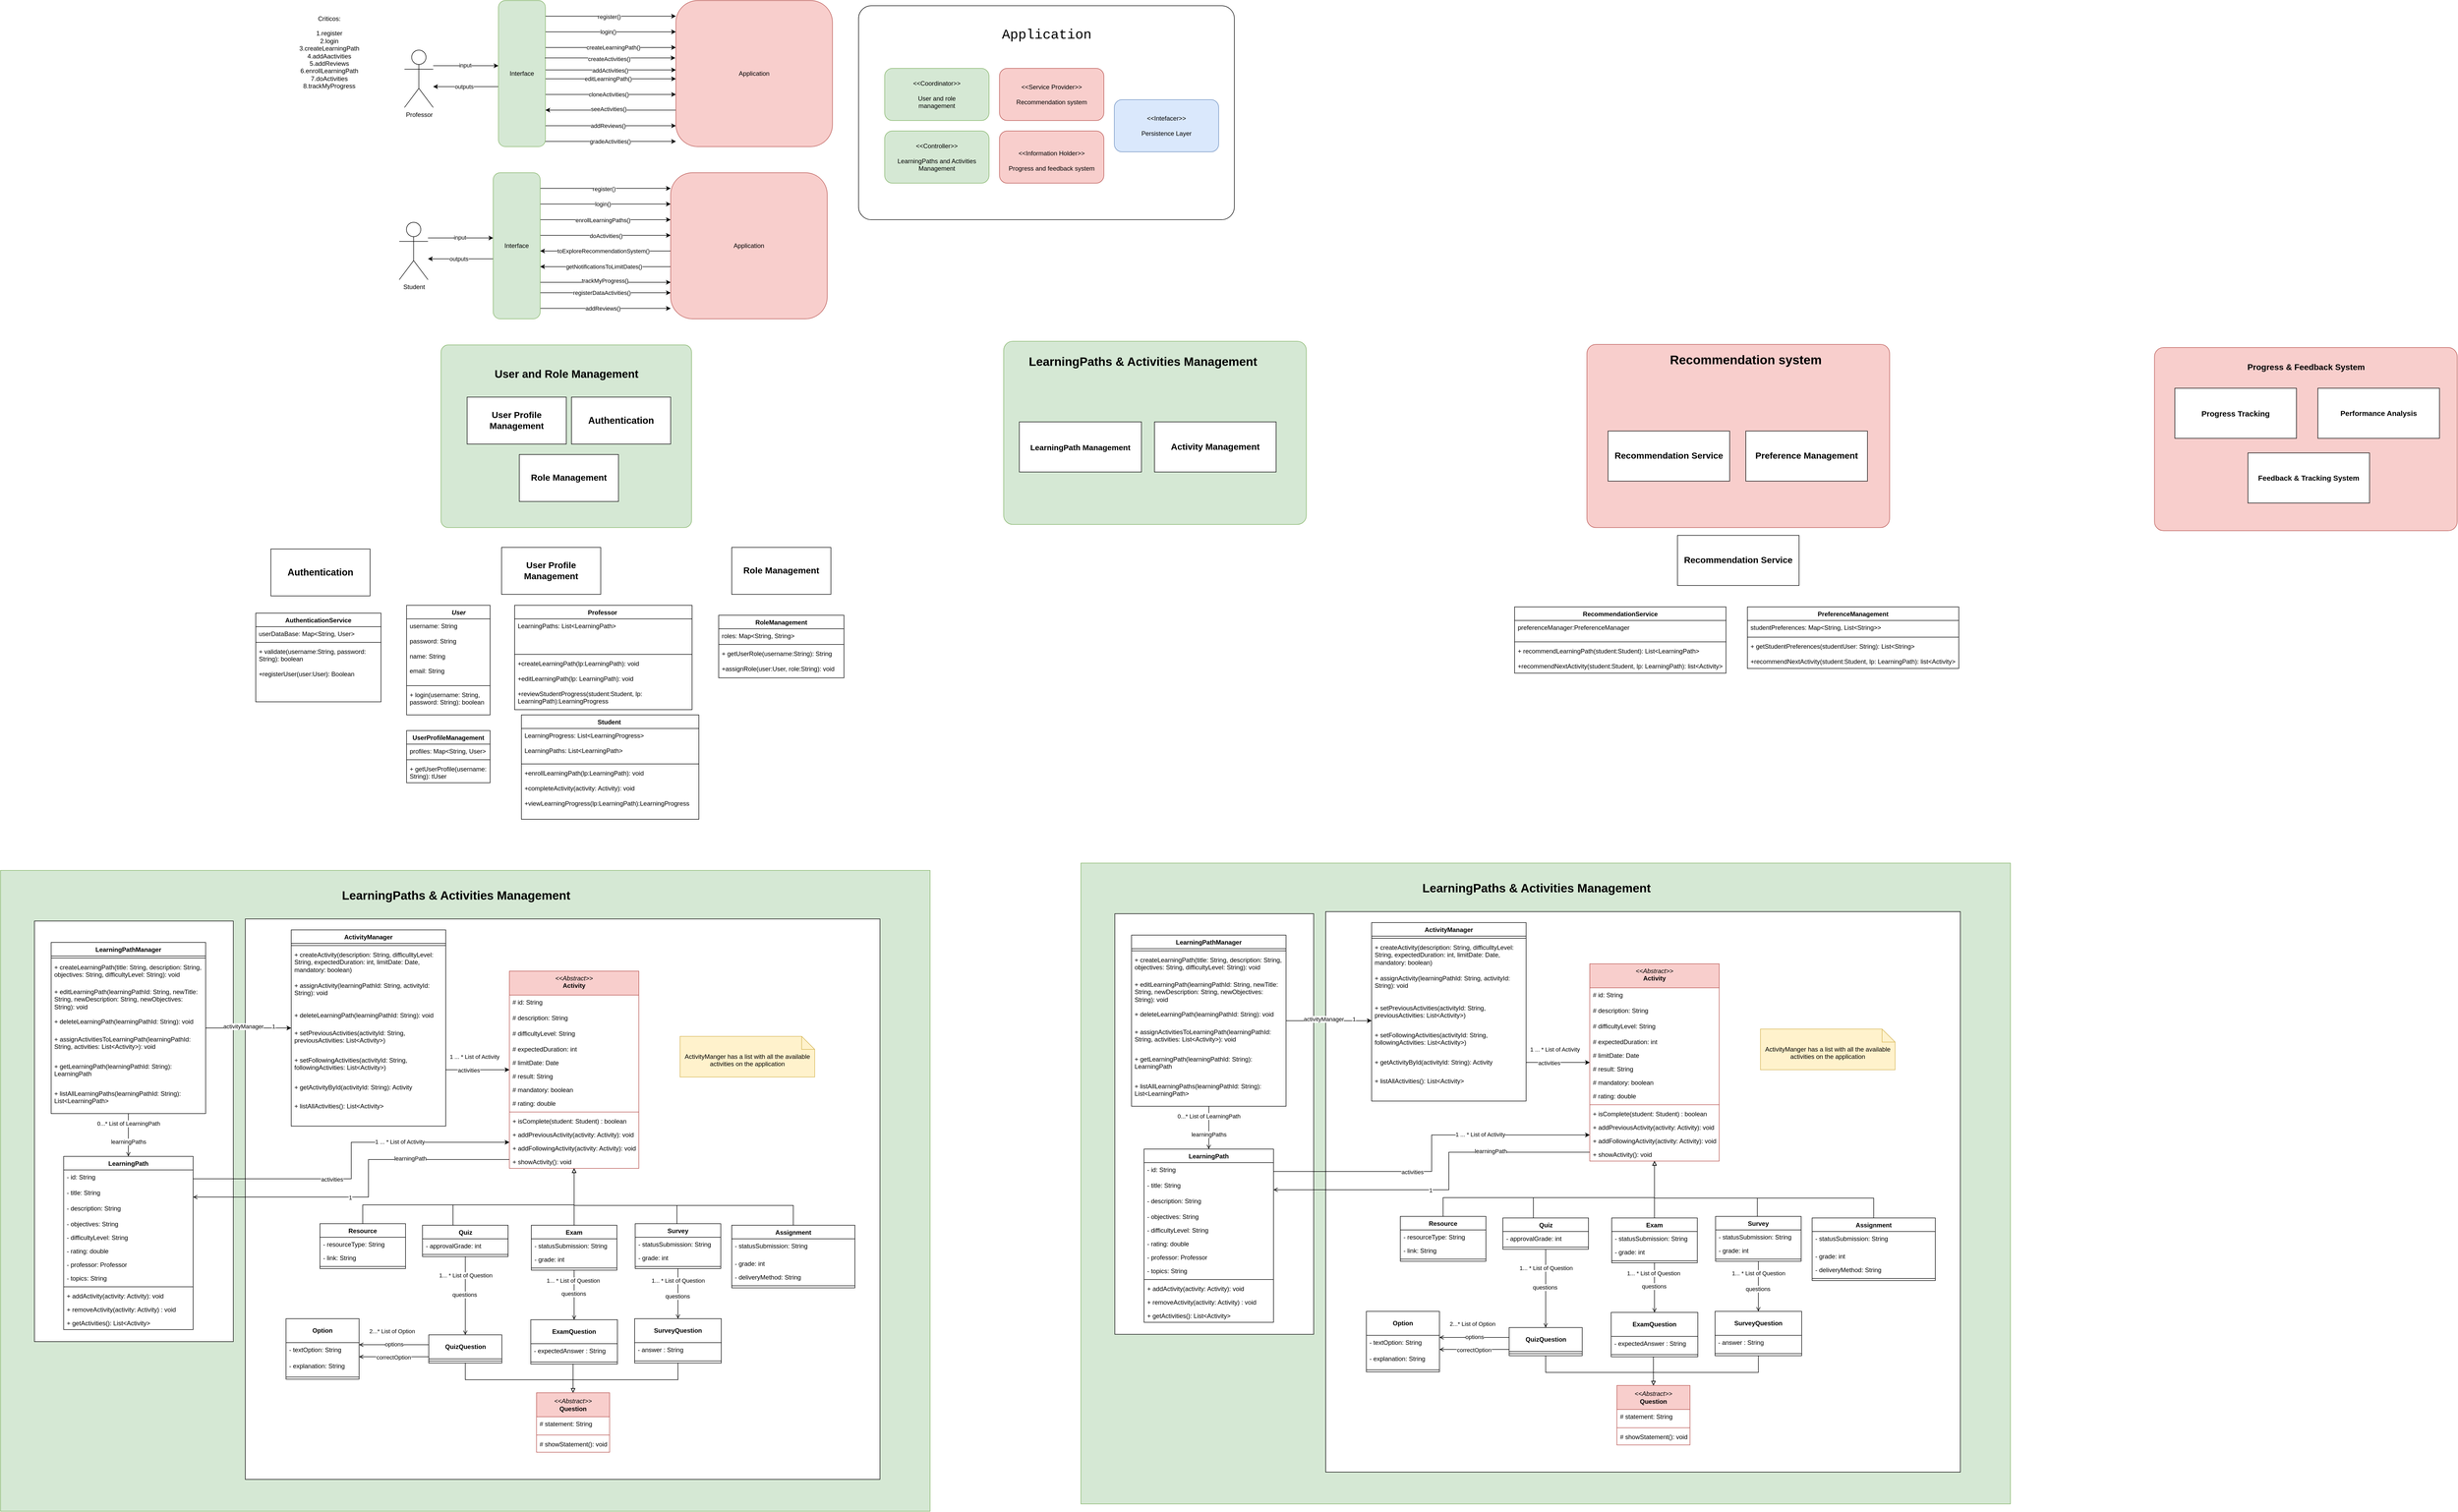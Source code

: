 <mxfile version="24.8.0">
  <diagram name="Page-1" id="0u3ZE7uqESYDxAMd9prz">
    <mxGraphModel dx="1824" dy="400" grid="0" gridSize="10" guides="1" tooltips="1" connect="1" arrows="1" fold="1" page="1" pageScale="1" pageWidth="850" pageHeight="1100" math="0" shadow="0">
      <root>
        <mxCell id="0" />
        <mxCell id="1" parent="0" />
        <mxCell id="6C_B0T2juM4j-BZ9gB9E-7" style="edgeStyle=orthogonalEdgeStyle;rounded=0;orthogonalLoop=1;jettySize=auto;html=1;" parent="1" source="6C_B0T2juM4j-BZ9gB9E-1" target="6C_B0T2juM4j-BZ9gB9E-6" edge="1">
          <mxGeometry relative="1" as="geometry">
            <Array as="points">
              <mxPoint x="190" y="165" />
              <mxPoint x="190" y="165" />
            </Array>
          </mxGeometry>
        </mxCell>
        <mxCell id="6C_B0T2juM4j-BZ9gB9E-8" value="input" style="edgeLabel;html=1;align=center;verticalAlign=middle;resizable=0;points=[];" parent="6C_B0T2juM4j-BZ9gB9E-7" vertex="1" connectable="0">
          <mxGeometry x="-0.032" y="1" relative="1" as="geometry">
            <mxPoint as="offset" />
          </mxGeometry>
        </mxCell>
        <mxCell id="6C_B0T2juM4j-BZ9gB9E-1" value="Professor" style="shape=umlActor;verticalLabelPosition=bottom;verticalAlign=top;html=1;outlineConnect=0;" parent="1" vertex="1">
          <mxGeometry x="60" y="135" width="55" height="110" as="geometry" />
        </mxCell>
        <mxCell id="6C_B0T2juM4j-BZ9gB9E-9" style="edgeStyle=orthogonalEdgeStyle;rounded=0;orthogonalLoop=1;jettySize=auto;html=1;" parent="1" source="6C_B0T2juM4j-BZ9gB9E-6" target="6C_B0T2juM4j-BZ9gB9E-1" edge="1">
          <mxGeometry relative="1" as="geometry">
            <Array as="points">
              <mxPoint x="190" y="205" />
              <mxPoint x="190" y="205" />
            </Array>
          </mxGeometry>
        </mxCell>
        <mxCell id="6C_B0T2juM4j-BZ9gB9E-10" value="outputs" style="edgeLabel;html=1;align=center;verticalAlign=middle;resizable=0;points=[];" parent="6C_B0T2juM4j-BZ9gB9E-9" vertex="1" connectable="0">
          <mxGeometry x="0.065" relative="1" as="geometry">
            <mxPoint as="offset" />
          </mxGeometry>
        </mxCell>
        <mxCell id="6C_B0T2juM4j-BZ9gB9E-12" style="edgeStyle=orthogonalEdgeStyle;rounded=0;orthogonalLoop=1;jettySize=auto;html=1;" parent="1" source="6C_B0T2juM4j-BZ9gB9E-6" target="6C_B0T2juM4j-BZ9gB9E-11" edge="1">
          <mxGeometry relative="1" as="geometry">
            <Array as="points">
              <mxPoint x="450" y="70" />
              <mxPoint x="450" y="70" />
            </Array>
          </mxGeometry>
        </mxCell>
        <mxCell id="6C_B0T2juM4j-BZ9gB9E-14" value="register()" style="edgeLabel;html=1;align=center;verticalAlign=middle;resizable=0;points=[];" parent="6C_B0T2juM4j-BZ9gB9E-12" vertex="1" connectable="0">
          <mxGeometry x="-0.024" y="-1" relative="1" as="geometry">
            <mxPoint as="offset" />
          </mxGeometry>
        </mxCell>
        <mxCell id="6C_B0T2juM4j-BZ9gB9E-15" style="edgeStyle=orthogonalEdgeStyle;rounded=0;orthogonalLoop=1;jettySize=auto;html=1;" parent="1" source="6C_B0T2juM4j-BZ9gB9E-6" target="6C_B0T2juM4j-BZ9gB9E-11" edge="1">
          <mxGeometry relative="1" as="geometry">
            <Array as="points">
              <mxPoint x="460" y="100" />
              <mxPoint x="460" y="100" />
            </Array>
          </mxGeometry>
        </mxCell>
        <mxCell id="6C_B0T2juM4j-BZ9gB9E-16" value="login()" style="edgeLabel;html=1;align=center;verticalAlign=middle;resizable=0;points=[];" parent="6C_B0T2juM4j-BZ9gB9E-15" vertex="1" connectable="0">
          <mxGeometry x="-0.267" relative="1" as="geometry">
            <mxPoint x="28" as="offset" />
          </mxGeometry>
        </mxCell>
        <mxCell id="6C_B0T2juM4j-BZ9gB9E-19" style="edgeStyle=orthogonalEdgeStyle;rounded=0;orthogonalLoop=1;jettySize=auto;html=1;" parent="1" source="6C_B0T2juM4j-BZ9gB9E-6" target="6C_B0T2juM4j-BZ9gB9E-11" edge="1">
          <mxGeometry relative="1" as="geometry">
            <Array as="points">
              <mxPoint x="460" y="130" />
              <mxPoint x="460" y="130" />
            </Array>
          </mxGeometry>
        </mxCell>
        <mxCell id="6C_B0T2juM4j-BZ9gB9E-20" value="createLearningPath()" style="edgeLabel;html=1;align=center;verticalAlign=middle;resizable=0;points=[];" parent="6C_B0T2juM4j-BZ9gB9E-19" vertex="1" connectable="0">
          <mxGeometry x="-0.154" relative="1" as="geometry">
            <mxPoint x="24" as="offset" />
          </mxGeometry>
        </mxCell>
        <mxCell id="6C_B0T2juM4j-BZ9gB9E-22" style="edgeStyle=orthogonalEdgeStyle;rounded=0;orthogonalLoop=1;jettySize=auto;html=1;" parent="1" source="6C_B0T2juM4j-BZ9gB9E-6" target="6C_B0T2juM4j-BZ9gB9E-11" edge="1">
          <mxGeometry relative="1" as="geometry">
            <Array as="points">
              <mxPoint x="499" y="173" />
              <mxPoint x="499" y="173" />
            </Array>
          </mxGeometry>
        </mxCell>
        <mxCell id="6C_B0T2juM4j-BZ9gB9E-23" value="addActivities()" style="edgeLabel;html=1;align=center;verticalAlign=middle;resizable=0;points=[];" parent="6C_B0T2juM4j-BZ9gB9E-22" vertex="1" connectable="0">
          <mxGeometry x="-0.016" y="-2" relative="1" as="geometry">
            <mxPoint x="1" y="-1" as="offset" />
          </mxGeometry>
        </mxCell>
        <mxCell id="MeX4JR6SGzkrb79R6EGi-2" style="edgeStyle=orthogonalEdgeStyle;rounded=0;orthogonalLoop=1;jettySize=auto;html=1;" parent="1" source="6C_B0T2juM4j-BZ9gB9E-6" target="6C_B0T2juM4j-BZ9gB9E-11" edge="1">
          <mxGeometry relative="1" as="geometry">
            <Array as="points">
              <mxPoint x="460" y="190" />
              <mxPoint x="460" y="190" />
            </Array>
          </mxGeometry>
        </mxCell>
        <mxCell id="MeX4JR6SGzkrb79R6EGi-3" value="editLearningPath()" style="edgeLabel;html=1;align=center;verticalAlign=middle;resizable=0;points=[];" parent="MeX4JR6SGzkrb79R6EGi-2" vertex="1" connectable="0">
          <mxGeometry x="-0.129" y="-2" relative="1" as="geometry">
            <mxPoint x="11" y="-2" as="offset" />
          </mxGeometry>
        </mxCell>
        <mxCell id="MeX4JR6SGzkrb79R6EGi-5" style="edgeStyle=orthogonalEdgeStyle;rounded=0;orthogonalLoop=1;jettySize=auto;html=1;" parent="1" source="6C_B0T2juM4j-BZ9gB9E-6" target="6C_B0T2juM4j-BZ9gB9E-11" edge="1">
          <mxGeometry relative="1" as="geometry">
            <Array as="points">
              <mxPoint x="450" y="220" />
              <mxPoint x="450" y="220" />
            </Array>
          </mxGeometry>
        </mxCell>
        <mxCell id="MeX4JR6SGzkrb79R6EGi-6" value="cloneActivities()" style="edgeLabel;html=1;align=center;verticalAlign=middle;resizable=0;points=[];" parent="MeX4JR6SGzkrb79R6EGi-5" vertex="1" connectable="0">
          <mxGeometry x="-0.038" y="-1" relative="1" as="geometry">
            <mxPoint y="-1" as="offset" />
          </mxGeometry>
        </mxCell>
        <mxCell id="MeX4JR6SGzkrb79R6EGi-9" style="edgeStyle=orthogonalEdgeStyle;rounded=0;orthogonalLoop=1;jettySize=auto;html=1;" parent="1" source="6C_B0T2juM4j-BZ9gB9E-6" target="6C_B0T2juM4j-BZ9gB9E-11" edge="1">
          <mxGeometry relative="1" as="geometry">
            <Array as="points">
              <mxPoint x="460" y="280" />
              <mxPoint x="460" y="280" />
            </Array>
          </mxGeometry>
        </mxCell>
        <mxCell id="MeX4JR6SGzkrb79R6EGi-10" value="addReviews()" style="edgeLabel;html=1;align=center;verticalAlign=middle;resizable=0;points=[];" parent="MeX4JR6SGzkrb79R6EGi-9" vertex="1" connectable="0">
          <mxGeometry x="-0.144" relative="1" as="geometry">
            <mxPoint x="13" as="offset" />
          </mxGeometry>
        </mxCell>
        <mxCell id="MeX4JR6SGzkrb79R6EGi-11" style="edgeStyle=orthogonalEdgeStyle;rounded=0;orthogonalLoop=1;jettySize=auto;html=1;" parent="1" source="6C_B0T2juM4j-BZ9gB9E-6" target="6C_B0T2juM4j-BZ9gB9E-11" edge="1">
          <mxGeometry relative="1" as="geometry">
            <Array as="points">
              <mxPoint x="460" y="310" />
              <mxPoint x="460" y="310" />
            </Array>
          </mxGeometry>
        </mxCell>
        <mxCell id="MeX4JR6SGzkrb79R6EGi-12" value="gradeActivities()" style="edgeLabel;html=1;align=center;verticalAlign=middle;resizable=0;points=[];" parent="MeX4JR6SGzkrb79R6EGi-11" vertex="1" connectable="0">
          <mxGeometry x="-0.009" relative="1" as="geometry">
            <mxPoint as="offset" />
          </mxGeometry>
        </mxCell>
        <mxCell id="6C_B0T2juM4j-BZ9gB9E-6" value="Interface" style="rounded=1;whiteSpace=wrap;html=1;fillColor=#d5e8d4;strokeColor=#82b366;" parent="1" vertex="1">
          <mxGeometry x="240" y="40" width="90" height="280" as="geometry" />
        </mxCell>
        <mxCell id="MeX4JR6SGzkrb79R6EGi-53" style="edgeStyle=orthogonalEdgeStyle;rounded=0;orthogonalLoop=1;jettySize=auto;html=1;" parent="1" source="6C_B0T2juM4j-BZ9gB9E-11" target="6C_B0T2juM4j-BZ9gB9E-6" edge="1">
          <mxGeometry relative="1" as="geometry">
            <Array as="points">
              <mxPoint x="450" y="250" />
              <mxPoint x="450" y="250" />
            </Array>
          </mxGeometry>
        </mxCell>
        <mxCell id="MeX4JR6SGzkrb79R6EGi-54" value="seeActivities()" style="edgeLabel;html=1;align=center;verticalAlign=middle;resizable=0;points=[];" parent="MeX4JR6SGzkrb79R6EGi-53" vertex="1" connectable="0">
          <mxGeometry x="0.034" y="-2" relative="1" as="geometry">
            <mxPoint as="offset" />
          </mxGeometry>
        </mxCell>
        <mxCell id="6C_B0T2juM4j-BZ9gB9E-11" value="Application" style="rounded=1;whiteSpace=wrap;html=1;fillColor=#f8cecc;strokeColor=#b85450;" parent="1" vertex="1">
          <mxGeometry x="580" y="40" width="300" height="280" as="geometry" />
        </mxCell>
        <mxCell id="MeX4JR6SGzkrb79R6EGi-13" style="edgeStyle=orthogonalEdgeStyle;rounded=0;orthogonalLoop=1;jettySize=auto;html=1;" parent="1" source="MeX4JR6SGzkrb79R6EGi-15" target="MeX4JR6SGzkrb79R6EGi-36" edge="1">
          <mxGeometry relative="1" as="geometry">
            <Array as="points">
              <mxPoint x="180" y="495" />
              <mxPoint x="180" y="495" />
            </Array>
          </mxGeometry>
        </mxCell>
        <mxCell id="MeX4JR6SGzkrb79R6EGi-14" value="input" style="edgeLabel;html=1;align=center;verticalAlign=middle;resizable=0;points=[];" parent="MeX4JR6SGzkrb79R6EGi-13" vertex="1" connectable="0">
          <mxGeometry x="-0.032" y="1" relative="1" as="geometry">
            <mxPoint as="offset" />
          </mxGeometry>
        </mxCell>
        <mxCell id="MeX4JR6SGzkrb79R6EGi-15" value="Student" style="shape=umlActor;verticalLabelPosition=bottom;verticalAlign=top;html=1;outlineConnect=0;" parent="1" vertex="1">
          <mxGeometry x="50" y="465" width="55" height="110" as="geometry" />
        </mxCell>
        <mxCell id="MeX4JR6SGzkrb79R6EGi-16" style="edgeStyle=orthogonalEdgeStyle;rounded=0;orthogonalLoop=1;jettySize=auto;html=1;" parent="1" source="MeX4JR6SGzkrb79R6EGi-36" target="MeX4JR6SGzkrb79R6EGi-15" edge="1">
          <mxGeometry relative="1" as="geometry">
            <Array as="points">
              <mxPoint x="180" y="535" />
              <mxPoint x="180" y="535" />
            </Array>
          </mxGeometry>
        </mxCell>
        <mxCell id="MeX4JR6SGzkrb79R6EGi-17" value="outputs" style="edgeLabel;html=1;align=center;verticalAlign=middle;resizable=0;points=[];" parent="MeX4JR6SGzkrb79R6EGi-16" vertex="1" connectable="0">
          <mxGeometry x="0.065" relative="1" as="geometry">
            <mxPoint as="offset" />
          </mxGeometry>
        </mxCell>
        <mxCell id="MeX4JR6SGzkrb79R6EGi-18" style="edgeStyle=orthogonalEdgeStyle;rounded=0;orthogonalLoop=1;jettySize=auto;html=1;" parent="1" source="MeX4JR6SGzkrb79R6EGi-36" target="MeX4JR6SGzkrb79R6EGi-37" edge="1">
          <mxGeometry relative="1" as="geometry">
            <Array as="points">
              <mxPoint x="440" y="400" />
              <mxPoint x="440" y="400" />
            </Array>
          </mxGeometry>
        </mxCell>
        <mxCell id="MeX4JR6SGzkrb79R6EGi-19" value="register()" style="edgeLabel;html=1;align=center;verticalAlign=middle;resizable=0;points=[];" parent="MeX4JR6SGzkrb79R6EGi-18" vertex="1" connectable="0">
          <mxGeometry x="-0.024" y="-1" relative="1" as="geometry">
            <mxPoint as="offset" />
          </mxGeometry>
        </mxCell>
        <mxCell id="MeX4JR6SGzkrb79R6EGi-20" style="edgeStyle=orthogonalEdgeStyle;rounded=0;orthogonalLoop=1;jettySize=auto;html=1;" parent="1" source="MeX4JR6SGzkrb79R6EGi-36" target="MeX4JR6SGzkrb79R6EGi-37" edge="1">
          <mxGeometry relative="1" as="geometry">
            <Array as="points">
              <mxPoint x="450" y="430" />
              <mxPoint x="450" y="430" />
            </Array>
          </mxGeometry>
        </mxCell>
        <mxCell id="MeX4JR6SGzkrb79R6EGi-21" value="login()" style="edgeLabel;html=1;align=center;verticalAlign=middle;resizable=0;points=[];" parent="MeX4JR6SGzkrb79R6EGi-20" vertex="1" connectable="0">
          <mxGeometry x="-0.267" relative="1" as="geometry">
            <mxPoint x="28" as="offset" />
          </mxGeometry>
        </mxCell>
        <mxCell id="MeX4JR6SGzkrb79R6EGi-32" style="edgeStyle=orthogonalEdgeStyle;rounded=0;orthogonalLoop=1;jettySize=auto;html=1;" parent="1" source="MeX4JR6SGzkrb79R6EGi-36" target="MeX4JR6SGzkrb79R6EGi-37" edge="1">
          <mxGeometry relative="1" as="geometry">
            <Array as="points">
              <mxPoint x="450" y="630" />
              <mxPoint x="450" y="630" />
            </Array>
          </mxGeometry>
        </mxCell>
        <mxCell id="MeX4JR6SGzkrb79R6EGi-33" value="addReviews()" style="edgeLabel;html=1;align=center;verticalAlign=middle;resizable=0;points=[];" parent="MeX4JR6SGzkrb79R6EGi-32" vertex="1" connectable="0">
          <mxGeometry x="-0.144" relative="1" as="geometry">
            <mxPoint x="13" as="offset" />
          </mxGeometry>
        </mxCell>
        <mxCell id="MeX4JR6SGzkrb79R6EGi-39" style="edgeStyle=orthogonalEdgeStyle;rounded=0;orthogonalLoop=1;jettySize=auto;html=1;" parent="1" source="MeX4JR6SGzkrb79R6EGi-36" target="MeX4JR6SGzkrb79R6EGi-37" edge="1">
          <mxGeometry relative="1" as="geometry">
            <Array as="points">
              <mxPoint x="450" y="460" />
              <mxPoint x="450" y="460" />
            </Array>
          </mxGeometry>
        </mxCell>
        <mxCell id="MeX4JR6SGzkrb79R6EGi-40" value="enrollLearningPaths()" style="edgeLabel;html=1;align=center;verticalAlign=middle;resizable=0;points=[];" parent="MeX4JR6SGzkrb79R6EGi-39" vertex="1" connectable="0">
          <mxGeometry x="-0.122" y="-1" relative="1" as="geometry">
            <mxPoint x="10" as="offset" />
          </mxGeometry>
        </mxCell>
        <mxCell id="MeX4JR6SGzkrb79R6EGi-41" style="edgeStyle=orthogonalEdgeStyle;rounded=0;orthogonalLoop=1;jettySize=auto;html=1;" parent="1" source="MeX4JR6SGzkrb79R6EGi-36" target="MeX4JR6SGzkrb79R6EGi-37" edge="1">
          <mxGeometry relative="1" as="geometry">
            <Array as="points">
              <mxPoint x="450" y="490" />
              <mxPoint x="450" y="490" />
            </Array>
          </mxGeometry>
        </mxCell>
        <mxCell id="MeX4JR6SGzkrb79R6EGi-42" value="doActivities()" style="edgeLabel;html=1;align=center;verticalAlign=middle;resizable=0;points=[];" parent="MeX4JR6SGzkrb79R6EGi-41" vertex="1" connectable="0">
          <mxGeometry x="0.008" y="-1" relative="1" as="geometry">
            <mxPoint as="offset" />
          </mxGeometry>
        </mxCell>
        <mxCell id="MeX4JR6SGzkrb79R6EGi-47" style="edgeStyle=orthogonalEdgeStyle;rounded=0;orthogonalLoop=1;jettySize=auto;html=1;" parent="1" source="MeX4JR6SGzkrb79R6EGi-36" target="MeX4JR6SGzkrb79R6EGi-37" edge="1">
          <mxGeometry relative="1" as="geometry">
            <Array as="points">
              <mxPoint x="450" y="580" />
              <mxPoint x="450" y="580" />
            </Array>
          </mxGeometry>
        </mxCell>
        <mxCell id="MeX4JR6SGzkrb79R6EGi-48" value="trackMyProgress()" style="edgeLabel;html=1;align=center;verticalAlign=middle;resizable=0;points=[];" parent="MeX4JR6SGzkrb79R6EGi-47" vertex="1" connectable="0">
          <mxGeometry x="-0.01" y="3" relative="1" as="geometry">
            <mxPoint as="offset" />
          </mxGeometry>
        </mxCell>
        <mxCell id="MeX4JR6SGzkrb79R6EGi-51" style="edgeStyle=orthogonalEdgeStyle;rounded=0;orthogonalLoop=1;jettySize=auto;html=1;" parent="1" source="MeX4JR6SGzkrb79R6EGi-36" target="MeX4JR6SGzkrb79R6EGi-37" edge="1">
          <mxGeometry relative="1" as="geometry">
            <Array as="points">
              <mxPoint x="450" y="600" />
              <mxPoint x="450" y="600" />
            </Array>
          </mxGeometry>
        </mxCell>
        <mxCell id="MeX4JR6SGzkrb79R6EGi-52" value="registerDataActivities()" style="edgeLabel;html=1;align=center;verticalAlign=middle;resizable=0;points=[];" parent="MeX4JR6SGzkrb79R6EGi-51" vertex="1" connectable="0">
          <mxGeometry x="-0.058" y="-1" relative="1" as="geometry">
            <mxPoint y="-1" as="offset" />
          </mxGeometry>
        </mxCell>
        <mxCell id="MeX4JR6SGzkrb79R6EGi-36" value="Interface" style="rounded=1;whiteSpace=wrap;html=1;fillColor=#d5e8d4;strokeColor=#82b366;" parent="1" vertex="1">
          <mxGeometry x="230" y="370" width="90" height="280" as="geometry" />
        </mxCell>
        <mxCell id="MeX4JR6SGzkrb79R6EGi-55" style="edgeStyle=orthogonalEdgeStyle;rounded=0;orthogonalLoop=1;jettySize=auto;html=1;" parent="1" source="MeX4JR6SGzkrb79R6EGi-37" target="MeX4JR6SGzkrb79R6EGi-36" edge="1">
          <mxGeometry relative="1" as="geometry">
            <Array as="points">
              <mxPoint x="450" y="520" />
              <mxPoint x="450" y="520" />
            </Array>
          </mxGeometry>
        </mxCell>
        <mxCell id="MeX4JR6SGzkrb79R6EGi-56" value="toExploreRecommendationSystem()" style="edgeLabel;html=1;align=center;verticalAlign=middle;resizable=0;points=[];" parent="MeX4JR6SGzkrb79R6EGi-55" vertex="1" connectable="0">
          <mxGeometry x="0.109" relative="1" as="geometry">
            <mxPoint x="9" as="offset" />
          </mxGeometry>
        </mxCell>
        <mxCell id="MeX4JR6SGzkrb79R6EGi-57" style="edgeStyle=orthogonalEdgeStyle;rounded=0;orthogonalLoop=1;jettySize=auto;html=1;" parent="1" source="MeX4JR6SGzkrb79R6EGi-37" target="MeX4JR6SGzkrb79R6EGi-36" edge="1">
          <mxGeometry relative="1" as="geometry">
            <Array as="points">
              <mxPoint x="440" y="550" />
              <mxPoint x="440" y="550" />
            </Array>
          </mxGeometry>
        </mxCell>
        <mxCell id="MeX4JR6SGzkrb79R6EGi-58" value="getNotificationsToLimitDates()" style="edgeLabel;html=1;align=center;verticalAlign=middle;resizable=0;points=[];" parent="MeX4JR6SGzkrb79R6EGi-57" vertex="1" connectable="0">
          <mxGeometry x="0.024" y="3" relative="1" as="geometry">
            <mxPoint y="-3" as="offset" />
          </mxGeometry>
        </mxCell>
        <mxCell id="MeX4JR6SGzkrb79R6EGi-37" value="Application" style="rounded=1;whiteSpace=wrap;html=1;fillColor=#f8cecc;strokeColor=#b85450;" parent="1" vertex="1">
          <mxGeometry x="570" y="370" width="300" height="280" as="geometry" />
        </mxCell>
        <mxCell id="83vnOwPLlXGg7ccvuWTX-2" value="" style="rounded=1;whiteSpace=wrap;html=1;arcSize=6;" parent="1" vertex="1">
          <mxGeometry x="930" y="50" width="720" height="410" as="geometry" />
        </mxCell>
        <mxCell id="83vnOwPLlXGg7ccvuWTX-3" value="&lt;font style=&quot;font-size: 26px;&quot; face=&quot;Courier New&quot;&gt;Application&lt;/font&gt;" style="text;html=1;align=center;verticalAlign=middle;resizable=0;points=[];autosize=1;strokeColor=none;fillColor=none;fontSize=26;" parent="1" vertex="1">
          <mxGeometry x="1190" y="80" width="200" height="50" as="geometry" />
        </mxCell>
        <mxCell id="83vnOwPLlXGg7ccvuWTX-4" value="&lt;div&gt;&amp;lt;&amp;lt;Coordinator&amp;gt;&amp;gt;&lt;/div&gt;&lt;div&gt;&lt;br&gt;&lt;/div&gt;&lt;div&gt;User and role&lt;/div&gt;&lt;div&gt;management&lt;br&gt; &lt;/div&gt;" style="rounded=1;whiteSpace=wrap;html=1;fillColor=#d5e8d4;strokeColor=#82b366;" parent="1" vertex="1">
          <mxGeometry x="980" y="170" width="200" height="100" as="geometry" />
        </mxCell>
        <mxCell id="83vnOwPLlXGg7ccvuWTX-5" value="&lt;div&gt;&amp;lt;&amp;lt;Controller&amp;gt;&amp;gt;&lt;br&gt;&lt;/div&gt;&lt;div&gt;&lt;br&gt;&lt;/div&gt;&lt;div&gt;LearningPaths and Activities Management&lt;/div&gt;" style="rounded=1;whiteSpace=wrap;html=1;fillColor=#d5e8d4;strokeColor=#82b366;" parent="1" vertex="1">
          <mxGeometry x="980" y="290" width="200" height="100" as="geometry" />
        </mxCell>
        <mxCell id="83vnOwPLlXGg7ccvuWTX-6" value="&lt;div&gt;&lt;br&gt;&lt;/div&gt;&lt;div&gt;&amp;lt;&amp;lt;Information Holder&amp;gt;&amp;gt;&lt;br&gt;&lt;/div&gt;&lt;div&gt;&lt;br&gt;&lt;/div&gt;&lt;div&gt;Progress and feedback system&lt;/div&gt;" style="rounded=1;whiteSpace=wrap;html=1;fillColor=#f8cecc;strokeColor=#b85450;" parent="1" vertex="1">
          <mxGeometry x="1200" y="290" width="200" height="100" as="geometry" />
        </mxCell>
        <mxCell id="83vnOwPLlXGg7ccvuWTX-7" value="&lt;div&gt;&amp;lt;&amp;lt;Service Provider&amp;gt;&amp;gt;&lt;br&gt;&lt;/div&gt;&lt;div&gt;&lt;br&gt;&lt;/div&gt;&lt;div&gt;Recommendation system  &lt;/div&gt;" style="rounded=1;whiteSpace=wrap;html=1;fillColor=#f8cecc;strokeColor=#b85450;" parent="1" vertex="1">
          <mxGeometry x="1200" y="170" width="200" height="100" as="geometry" />
        </mxCell>
        <mxCell id="83vnOwPLlXGg7ccvuWTX-8" value="&lt;div&gt;&amp;lt;&amp;lt;Intefacer&amp;gt;&amp;gt;&lt;br&gt;&lt;/div&gt;&lt;div&gt;&lt;br&gt;&lt;/div&gt;&lt;div&gt;Persistence Layer&lt;/div&gt;" style="rounded=1;whiteSpace=wrap;html=1;fillColor=#dae8fc;strokeColor=#6c8ebf;" parent="1" vertex="1">
          <mxGeometry x="1420" y="230" width="200" height="100" as="geometry" />
        </mxCell>
        <mxCell id="36ZFppIiwciN3kxf19xP-2" value="" style="rounded=1;whiteSpace=wrap;html=1;arcSize=4;fillColor=#d5e8d4;strokeColor=#82b366;" parent="1" vertex="1">
          <mxGeometry x="130" y="700" width="480" height="350" as="geometry" />
        </mxCell>
        <mxCell id="36ZFppIiwciN3kxf19xP-3" value="User and Role Management" style="text;align=center;fontStyle=1;verticalAlign=middle;spacingLeft=3;spacingRight=3;strokeColor=none;rotatable=0;points=[[0,0.5],[1,0.5]];portConstraint=eastwest;html=1;fontSize=21;" parent="1" vertex="1">
          <mxGeometry x="215" y="740" width="310" height="30" as="geometry" />
        </mxCell>
        <mxCell id="36ZFppIiwciN3kxf19xP-4" value="&lt;font style=&quot;font-size: 17px;&quot;&gt;&lt;b&gt;User Profile Management&lt;br&gt;&lt;/b&gt;&lt;/font&gt;" style="html=1;whiteSpace=wrap;" parent="1" vertex="1">
          <mxGeometry x="180" y="800" width="190" height="90" as="geometry" />
        </mxCell>
        <mxCell id="36ZFppIiwciN3kxf19xP-5" value="&lt;font style=&quot;font-size: 17px;&quot;&gt;&lt;b&gt;Role Management&lt;br&gt;&lt;/b&gt;&lt;/font&gt;" style="html=1;whiteSpace=wrap;" parent="1" vertex="1">
          <mxGeometry x="280" y="910" width="190" height="90" as="geometry" />
        </mxCell>
        <mxCell id="36ZFppIiwciN3kxf19xP-6" value="&lt;b style=&quot;font-size: 18px;&quot;&gt;Authentication&lt;/b&gt;" style="html=1;whiteSpace=wrap;fontSize=18;" parent="1" vertex="1">
          <mxGeometry x="380" y="800" width="190" height="90" as="geometry" />
        </mxCell>
        <mxCell id="eDscPjZbL17JGqpego-8-2" value="&lt;font style=&quot;font-size: 17px;&quot;&gt;&lt;b&gt;User Profile Management&lt;br&gt;&lt;/b&gt;&lt;/font&gt;" style="html=1;whiteSpace=wrap;" parent="1" vertex="1">
          <mxGeometry x="246" y="1088" width="190" height="90" as="geometry" />
        </mxCell>
        <mxCell id="eDscPjZbL17JGqpego-8-3" value="&lt;blockquote style=&quot;margin: 0 0 0 40px; border: none; padding: 0px;&quot;&gt;&lt;i&gt;User&lt;/i&gt;&lt;/blockquote&gt;" style="swimlane;fontStyle=1;align=center;verticalAlign=top;childLayout=stackLayout;horizontal=1;startSize=26;horizontalStack=0;resizeParent=1;resizeParentMax=0;resizeLast=0;collapsible=1;marginBottom=0;whiteSpace=wrap;html=1;" parent="1" vertex="1">
          <mxGeometry x="64" y="1199" width="160" height="210" as="geometry" />
        </mxCell>
        <mxCell id="eDscPjZbL17JGqpego-8-4" value="username: String&lt;div&gt;&lt;br&gt;&lt;/div&gt;&lt;div&gt;password: String&lt;/div&gt;&lt;div&gt;&lt;br&gt;&lt;/div&gt;&lt;div&gt;name: String&lt;/div&gt;&lt;div&gt;&lt;br&gt;&lt;/div&gt;&lt;div&gt;email: String&amp;nbsp;&lt;/div&gt;&lt;div&gt;&lt;br&gt;&lt;/div&gt;" style="text;strokeColor=none;fillColor=none;align=left;verticalAlign=top;spacingLeft=4;spacingRight=4;overflow=hidden;rotatable=0;points=[[0,0.5],[1,0.5]];portConstraint=eastwest;whiteSpace=wrap;html=1;" parent="eDscPjZbL17JGqpego-8-3" vertex="1">
          <mxGeometry y="26" width="160" height="124" as="geometry" />
        </mxCell>
        <mxCell id="eDscPjZbL17JGqpego-8-5" value="" style="line;strokeWidth=1;fillColor=none;align=left;verticalAlign=middle;spacingTop=-1;spacingLeft=3;spacingRight=3;rotatable=0;labelPosition=right;points=[];portConstraint=eastwest;strokeColor=inherit;" parent="eDscPjZbL17JGqpego-8-3" vertex="1">
          <mxGeometry y="150" width="160" height="8" as="geometry" />
        </mxCell>
        <mxCell id="eDscPjZbL17JGqpego-8-6" value="+ login(username: String, password: String): boolean" style="text;strokeColor=none;fillColor=none;align=left;verticalAlign=top;spacingLeft=4;spacingRight=4;overflow=hidden;rotatable=0;points=[[0,0.5],[1,0.5]];portConstraint=eastwest;whiteSpace=wrap;html=1;" parent="eDscPjZbL17JGqpego-8-3" vertex="1">
          <mxGeometry y="158" width="160" height="52" as="geometry" />
        </mxCell>
        <mxCell id="eDscPjZbL17JGqpego-8-7" value="Student&amp;nbsp;" style="swimlane;fontStyle=1;align=center;verticalAlign=top;childLayout=stackLayout;horizontal=1;startSize=26;horizontalStack=0;resizeParent=1;resizeParentMax=0;resizeLast=0;collapsible=1;marginBottom=0;whiteSpace=wrap;html=1;" parent="1" vertex="1">
          <mxGeometry x="284" y="1409" width="340" height="200" as="geometry" />
        </mxCell>
        <mxCell id="eDscPjZbL17JGqpego-8-8" value="LearningProgress: List&amp;lt;LearningProgress&amp;gt;&lt;div&gt;&lt;br&gt;&lt;/div&gt;&lt;div&gt;LearningPaths: List&amp;lt;LearningPath&amp;gt;&lt;/div&gt;" style="text;strokeColor=none;fillColor=none;align=left;verticalAlign=top;spacingLeft=4;spacingRight=4;overflow=hidden;rotatable=0;points=[[0,0.5],[1,0.5]];portConstraint=eastwest;whiteSpace=wrap;html=1;" parent="eDscPjZbL17JGqpego-8-7" vertex="1">
          <mxGeometry y="26" width="340" height="64" as="geometry" />
        </mxCell>
        <mxCell id="eDscPjZbL17JGqpego-8-9" value="" style="line;strokeWidth=1;fillColor=none;align=left;verticalAlign=middle;spacingTop=-1;spacingLeft=3;spacingRight=3;rotatable=0;labelPosition=right;points=[];portConstraint=eastwest;strokeColor=inherit;" parent="eDscPjZbL17JGqpego-8-7" vertex="1">
          <mxGeometry y="90" width="340" height="8" as="geometry" />
        </mxCell>
        <mxCell id="eDscPjZbL17JGqpego-8-10" value="+enrollLearningPath(lp:LearningPath): void&lt;div&gt;&lt;br&gt;&lt;/div&gt;&lt;div&gt;+completeActivity(activity: Activity): void&lt;/div&gt;&lt;div&gt;&lt;br&gt;&lt;/div&gt;&lt;div&gt;+viewLearningProgress(lp:LearningPath):LearningProgress&lt;/div&gt;" style="text;strokeColor=none;fillColor=none;align=left;verticalAlign=top;spacingLeft=4;spacingRight=4;overflow=hidden;rotatable=0;points=[[0,0.5],[1,0.5]];portConstraint=eastwest;whiteSpace=wrap;html=1;" parent="eDscPjZbL17JGqpego-8-7" vertex="1">
          <mxGeometry y="98" width="340" height="102" as="geometry" />
        </mxCell>
        <mxCell id="eDscPjZbL17JGqpego-8-11" value="Professor&amp;nbsp;" style="swimlane;fontStyle=1;align=center;verticalAlign=top;childLayout=stackLayout;horizontal=1;startSize=26;horizontalStack=0;resizeParent=1;resizeParentMax=0;resizeLast=0;collapsible=1;marginBottom=0;whiteSpace=wrap;html=1;" parent="1" vertex="1">
          <mxGeometry x="271" y="1199" width="340" height="200" as="geometry" />
        </mxCell>
        <mxCell id="eDscPjZbL17JGqpego-8-12" value="LearningPaths: List&amp;lt;LearningPath&amp;gt;" style="text;strokeColor=none;fillColor=none;align=left;verticalAlign=top;spacingLeft=4;spacingRight=4;overflow=hidden;rotatable=0;points=[[0,0.5],[1,0.5]];portConstraint=eastwest;whiteSpace=wrap;html=1;" parent="eDscPjZbL17JGqpego-8-11" vertex="1">
          <mxGeometry y="26" width="340" height="64" as="geometry" />
        </mxCell>
        <mxCell id="eDscPjZbL17JGqpego-8-13" value="" style="line;strokeWidth=1;fillColor=none;align=left;verticalAlign=middle;spacingTop=-1;spacingLeft=3;spacingRight=3;rotatable=0;labelPosition=right;points=[];portConstraint=eastwest;strokeColor=inherit;" parent="eDscPjZbL17JGqpego-8-11" vertex="1">
          <mxGeometry y="90" width="340" height="8" as="geometry" />
        </mxCell>
        <mxCell id="eDscPjZbL17JGqpego-8-14" value="+createLearningPath(lp:LearningPath): void&lt;div&gt;&lt;br&gt;&lt;/div&gt;&lt;div&gt;+editLearningPath(lp: LearningPath): void&lt;/div&gt;&lt;div&gt;&lt;br&gt;&lt;/div&gt;&lt;div&gt;+reviewStudentProgress(student:Student, lp: LearningPath):LearningProgress&lt;/div&gt;" style="text;strokeColor=none;fillColor=none;align=left;verticalAlign=top;spacingLeft=4;spacingRight=4;overflow=hidden;rotatable=0;points=[[0,0.5],[1,0.5]];portConstraint=eastwest;whiteSpace=wrap;html=1;" parent="eDscPjZbL17JGqpego-8-11" vertex="1">
          <mxGeometry y="98" width="340" height="102" as="geometry" />
        </mxCell>
        <mxCell id="sTKVhe5aF9eVnh70GAVM-1" value="" style="rounded=1;whiteSpace=wrap;html=1;fillColor=#d5e8d4;strokeColor=#82b366;arcSize=5;" parent="1" vertex="1">
          <mxGeometry x="1208" y="693" width="580" height="351" as="geometry" />
        </mxCell>
        <mxCell id="sTKVhe5aF9eVnh70GAVM-2" value="LearningPaths &amp;amp; Activities Management" style="text;html=1;align=center;verticalAlign=middle;whiteSpace=wrap;rounded=0;fontStyle=1;fontSize=23;" parent="1" vertex="1">
          <mxGeometry x="1245" y="715.503" width="460" height="32.903" as="geometry" />
        </mxCell>
        <mxCell id="sTKVhe5aF9eVnh70GAVM-5" value="&lt;div style=&quot;font-size: 15px;&quot;&gt;&lt;font style=&quot;font-size: 15px;&quot;&gt;&lt;b&gt;LearningPath Management&lt;br&gt;&lt;/b&gt;&lt;/font&gt;&lt;/div&gt;" style="rounded=0;whiteSpace=wrap;html=1;" parent="1" vertex="1">
          <mxGeometry x="1238" y="847.5" width="234" height="96" as="geometry" />
        </mxCell>
        <mxCell id="sTKVhe5aF9eVnh70GAVM-7" value="&lt;font size=&quot;1&quot;&gt;&lt;b style=&quot;font-size: 17px;&quot;&gt;Activity Management&lt;/b&gt;&lt;/font&gt;" style="rounded=0;whiteSpace=wrap;html=1;" parent="1" vertex="1">
          <mxGeometry x="1497" y="847.5" width="233" height="96" as="geometry" />
        </mxCell>
        <mxCell id="eDscPjZbL17JGqpego-8-16" value="&lt;b style=&quot;font-size: 18px;&quot;&gt;Authentication&lt;/b&gt;" style="html=1;whiteSpace=wrap;fontSize=18;" parent="1" vertex="1">
          <mxGeometry x="-196" y="1091" width="190" height="90" as="geometry" />
        </mxCell>
        <mxCell id="eDscPjZbL17JGqpego-8-18" value="AuthenticationService" style="swimlane;fontStyle=1;align=center;verticalAlign=top;childLayout=stackLayout;horizontal=1;startSize=26;horizontalStack=0;resizeParent=1;resizeParentMax=0;resizeLast=0;collapsible=1;marginBottom=0;whiteSpace=wrap;html=1;" parent="1" vertex="1">
          <mxGeometry x="-225" y="1214" width="240" height="170" as="geometry" />
        </mxCell>
        <mxCell id="eDscPjZbL17JGqpego-8-19" value="userDataBase: Map&amp;lt;String, User&amp;gt;" style="text;strokeColor=none;fillColor=none;align=left;verticalAlign=top;spacingLeft=4;spacingRight=4;overflow=hidden;rotatable=0;points=[[0,0.5],[1,0.5]];portConstraint=eastwest;whiteSpace=wrap;html=1;" parent="eDscPjZbL17JGqpego-8-18" vertex="1">
          <mxGeometry y="26" width="240" height="26" as="geometry" />
        </mxCell>
        <mxCell id="eDscPjZbL17JGqpego-8-20" value="" style="line;strokeWidth=1;fillColor=none;align=left;verticalAlign=middle;spacingTop=-1;spacingLeft=3;spacingRight=3;rotatable=0;labelPosition=right;points=[];portConstraint=eastwest;strokeColor=inherit;" parent="eDscPjZbL17JGqpego-8-18" vertex="1">
          <mxGeometry y="52" width="240" height="8" as="geometry" />
        </mxCell>
        <mxCell id="eDscPjZbL17JGqpego-8-21" value="+ validate(username:String, password: String): boolean&lt;div&gt;&lt;br&gt;&lt;/div&gt;&lt;div&gt;+registerUser(user:User): Boolean&lt;/div&gt;&lt;div&gt;&lt;br&gt;&lt;/div&gt;&lt;div&gt;&lt;br&gt;&lt;/div&gt;" style="text;strokeColor=none;fillColor=none;align=left;verticalAlign=top;spacingLeft=4;spacingRight=4;overflow=hidden;rotatable=0;points=[[0,0.5],[1,0.5]];portConstraint=eastwest;whiteSpace=wrap;html=1;" parent="eDscPjZbL17JGqpego-8-18" vertex="1">
          <mxGeometry y="60" width="240" height="110" as="geometry" />
        </mxCell>
        <mxCell id="eDscPjZbL17JGqpego-8-22" value="&lt;font style=&quot;font-size: 17px;&quot;&gt;&lt;b&gt;Role Management&lt;br&gt;&lt;/b&gt;&lt;/font&gt;" style="html=1;whiteSpace=wrap;" parent="1" vertex="1">
          <mxGeometry x="687" y="1088" width="190" height="90" as="geometry" />
        </mxCell>
        <mxCell id="eDscPjZbL17JGqpego-8-23" value="RoleManagement" style="swimlane;fontStyle=1;align=center;verticalAlign=top;childLayout=stackLayout;horizontal=1;startSize=26;horizontalStack=0;resizeParent=1;resizeParentMax=0;resizeLast=0;collapsible=1;marginBottom=0;whiteSpace=wrap;html=1;" parent="1" vertex="1">
          <mxGeometry x="662" y="1218" width="240" height="120" as="geometry" />
        </mxCell>
        <mxCell id="eDscPjZbL17JGqpego-8-24" value="roles: Map&amp;lt;String, String&amp;gt;" style="text;strokeColor=none;fillColor=none;align=left;verticalAlign=top;spacingLeft=4;spacingRight=4;overflow=hidden;rotatable=0;points=[[0,0.5],[1,0.5]];portConstraint=eastwest;whiteSpace=wrap;html=1;" parent="eDscPjZbL17JGqpego-8-23" vertex="1">
          <mxGeometry y="26" width="240" height="26" as="geometry" />
        </mxCell>
        <mxCell id="eDscPjZbL17JGqpego-8-25" value="" style="line;strokeWidth=1;fillColor=none;align=left;verticalAlign=middle;spacingTop=-1;spacingLeft=3;spacingRight=3;rotatable=0;labelPosition=right;points=[];portConstraint=eastwest;strokeColor=inherit;" parent="eDscPjZbL17JGqpego-8-23" vertex="1">
          <mxGeometry y="52" width="240" height="8" as="geometry" />
        </mxCell>
        <mxCell id="eDscPjZbL17JGqpego-8-26" value="+ getUserRole(username:String): String&lt;div&gt;&lt;br&gt;&lt;/div&gt;&lt;div&gt;+assignRole(user:User, role:String): void&lt;/div&gt;" style="text;strokeColor=none;fillColor=none;align=left;verticalAlign=top;spacingLeft=4;spacingRight=4;overflow=hidden;rotatable=0;points=[[0,0.5],[1,0.5]];portConstraint=eastwest;whiteSpace=wrap;html=1;" parent="eDscPjZbL17JGqpego-8-23" vertex="1">
          <mxGeometry y="60" width="240" height="60" as="geometry" />
        </mxCell>
        <mxCell id="eDscPjZbL17JGqpego-8-31" value="UserProfileManagement" style="swimlane;fontStyle=1;align=center;verticalAlign=top;childLayout=stackLayout;horizontal=1;startSize=26;horizontalStack=0;resizeParent=1;resizeParentMax=0;resizeLast=0;collapsible=1;marginBottom=0;whiteSpace=wrap;html=1;" parent="1" vertex="1">
          <mxGeometry x="64" y="1439" width="160" height="100" as="geometry" />
        </mxCell>
        <mxCell id="eDscPjZbL17JGqpego-8-32" value="profiles: Map&amp;lt;String, User&amp;gt;" style="text;strokeColor=none;fillColor=none;align=left;verticalAlign=top;spacingLeft=4;spacingRight=4;overflow=hidden;rotatable=0;points=[[0,0.5],[1,0.5]];portConstraint=eastwest;whiteSpace=wrap;html=1;" parent="eDscPjZbL17JGqpego-8-31" vertex="1">
          <mxGeometry y="26" width="160" height="26" as="geometry" />
        </mxCell>
        <mxCell id="eDscPjZbL17JGqpego-8-33" value="" style="line;strokeWidth=1;fillColor=none;align=left;verticalAlign=middle;spacingTop=-1;spacingLeft=3;spacingRight=3;rotatable=0;labelPosition=right;points=[];portConstraint=eastwest;strokeColor=inherit;" parent="eDscPjZbL17JGqpego-8-31" vertex="1">
          <mxGeometry y="52" width="160" height="8" as="geometry" />
        </mxCell>
        <mxCell id="eDscPjZbL17JGqpego-8-34" value="+ getUserProfile(username: String): tUser" style="text;strokeColor=none;fillColor=none;align=left;verticalAlign=top;spacingLeft=4;spacingRight=4;overflow=hidden;rotatable=0;points=[[0,0.5],[1,0.5]];portConstraint=eastwest;whiteSpace=wrap;html=1;" parent="eDscPjZbL17JGqpego-8-31" vertex="1">
          <mxGeometry y="60" width="160" height="40" as="geometry" />
        </mxCell>
        <mxCell id="vBQAfoO4Nm9OnnSZS04b-1" value="" style="rounded=1;whiteSpace=wrap;html=1;fillColor=#f8cecc;strokeColor=#b85450;arcSize=5;" parent="1" vertex="1">
          <mxGeometry x="2325.5" y="699" width="580" height="351" as="geometry" />
        </mxCell>
        <mxCell id="vBQAfoO4Nm9OnnSZS04b-2" value="&lt;font style=&quot;font-size: 24px;&quot;&gt;Recommendation system&lt;/font&gt;" style="text;html=1;align=center;verticalAlign=middle;whiteSpace=wrap;rounded=0;fillColor=none;fontStyle=1" parent="1" vertex="1">
          <mxGeometry x="2446.5" y="714" width="365.5" height="30" as="geometry" />
        </mxCell>
        <mxCell id="vBQAfoO4Nm9OnnSZS04b-3" value="&lt;font size=&quot;1&quot;&gt;&lt;b style=&quot;font-size: 17px;&quot;&gt;Recommendation Service&lt;/b&gt;&lt;/font&gt;" style="rounded=0;whiteSpace=wrap;html=1;" parent="1" vertex="1">
          <mxGeometry x="2366" y="865" width="233" height="96" as="geometry" />
        </mxCell>
        <mxCell id="vBQAfoO4Nm9OnnSZS04b-4" value="&lt;font size=&quot;1&quot;&gt;&lt;b style=&quot;font-size: 17px;&quot;&gt;Preference Management&lt;/b&gt;&lt;/font&gt;" style="rounded=0;whiteSpace=wrap;html=1;" parent="1" vertex="1">
          <mxGeometry x="2630" y="865" width="233" height="96" as="geometry" />
        </mxCell>
        <mxCell id="vBQAfoO4Nm9OnnSZS04b-5" value="&lt;font size=&quot;1&quot;&gt;&lt;b style=&quot;font-size: 17px;&quot;&gt;Recommendation Service&lt;/b&gt;&lt;/font&gt;" style="rounded=0;whiteSpace=wrap;html=1;" parent="1" vertex="1">
          <mxGeometry x="2499" y="1065" width="233" height="96" as="geometry" />
        </mxCell>
        <mxCell id="vBQAfoO4Nm9OnnSZS04b-6" value="RecommendationService" style="swimlane;fontStyle=1;align=center;verticalAlign=top;childLayout=stackLayout;horizontal=1;startSize=26;horizontalStack=0;resizeParent=1;resizeParentMax=0;resizeLast=0;collapsible=1;marginBottom=0;whiteSpace=wrap;html=1;" parent="1" vertex="1">
          <mxGeometry x="2187" y="1202" width="405" height="127" as="geometry" />
        </mxCell>
        <mxCell id="vBQAfoO4Nm9OnnSZS04b-7" value="preferenceManager:PreferenceManager&lt;div&gt;&lt;br&gt;&lt;/div&gt;&lt;div&gt;&lt;br&gt;&lt;/div&gt;" style="text;strokeColor=none;fillColor=none;align=left;verticalAlign=top;spacingLeft=4;spacingRight=4;overflow=hidden;rotatable=0;points=[[0,0.5],[1,0.5]];portConstraint=eastwest;whiteSpace=wrap;html=1;" parent="vBQAfoO4Nm9OnnSZS04b-6" vertex="1">
          <mxGeometry y="26" width="405" height="37" as="geometry" />
        </mxCell>
        <mxCell id="vBQAfoO4Nm9OnnSZS04b-8" value="" style="line;strokeWidth=1;fillColor=none;align=left;verticalAlign=middle;spacingTop=-1;spacingLeft=3;spacingRight=3;rotatable=0;labelPosition=right;points=[];portConstraint=eastwest;strokeColor=inherit;" parent="vBQAfoO4Nm9OnnSZS04b-6" vertex="1">
          <mxGeometry y="63" width="405" height="8" as="geometry" />
        </mxCell>
        <mxCell id="vBQAfoO4Nm9OnnSZS04b-9" value="+ recommendLearningPath(student:Student): List&amp;lt;LearningPath&amp;gt;&lt;div&gt;&lt;br&gt;&lt;/div&gt;&lt;div&gt;+recommendNextActivity(student:Student, lp: LearningPath): list&amp;lt;Activity&amp;gt;&lt;/div&gt;" style="text;strokeColor=none;fillColor=none;align=left;verticalAlign=top;spacingLeft=4;spacingRight=4;overflow=hidden;rotatable=0;points=[[0,0.5],[1,0.5]];portConstraint=eastwest;whiteSpace=wrap;html=1;" parent="vBQAfoO4Nm9OnnSZS04b-6" vertex="1">
          <mxGeometry y="71" width="405" height="56" as="geometry" />
        </mxCell>
        <mxCell id="vBQAfoO4Nm9OnnSZS04b-11" value="PreferenceManagement" style="swimlane;fontStyle=1;align=center;verticalAlign=top;childLayout=stackLayout;horizontal=1;startSize=26;horizontalStack=0;resizeParent=1;resizeParentMax=0;resizeLast=0;collapsible=1;marginBottom=0;whiteSpace=wrap;html=1;" parent="1" vertex="1">
          <mxGeometry x="2633" y="1202" width="405" height="118" as="geometry" />
        </mxCell>
        <mxCell id="vBQAfoO4Nm9OnnSZS04b-12" value="studentPreferences: Map&amp;lt;String, List&amp;lt;String&amp;gt;&amp;gt;" style="text;strokeColor=none;fillColor=none;align=left;verticalAlign=top;spacingLeft=4;spacingRight=4;overflow=hidden;rotatable=0;points=[[0,0.5],[1,0.5]];portConstraint=eastwest;whiteSpace=wrap;html=1;" parent="vBQAfoO4Nm9OnnSZS04b-11" vertex="1">
          <mxGeometry y="26" width="405" height="28" as="geometry" />
        </mxCell>
        <mxCell id="vBQAfoO4Nm9OnnSZS04b-13" value="" style="line;strokeWidth=1;fillColor=none;align=left;verticalAlign=middle;spacingTop=-1;spacingLeft=3;spacingRight=3;rotatable=0;labelPosition=right;points=[];portConstraint=eastwest;strokeColor=inherit;" parent="vBQAfoO4Nm9OnnSZS04b-11" vertex="1">
          <mxGeometry y="54" width="405" height="8" as="geometry" />
        </mxCell>
        <mxCell id="vBQAfoO4Nm9OnnSZS04b-14" value="+ getStudentPreferences(studentUser: String): List&amp;lt;String&amp;gt;&lt;div&gt;&lt;br&gt;&lt;/div&gt;&lt;div&gt;+recommendNextActivity(student:Student, lp: LearningPath): list&amp;lt;Activity&amp;gt;&lt;/div&gt;" style="text;strokeColor=none;fillColor=none;align=left;verticalAlign=top;spacingLeft=4;spacingRight=4;overflow=hidden;rotatable=0;points=[[0,0.5],[1,0.5]];portConstraint=eastwest;whiteSpace=wrap;html=1;" parent="vBQAfoO4Nm9OnnSZS04b-11" vertex="1">
          <mxGeometry y="62" width="405" height="56" as="geometry" />
        </mxCell>
        <mxCell id="pg7UKULcW3l-5HymWqpJ-83" value="" style="group" connectable="0" vertex="1" parent="1">
          <mxGeometry x="-714" y="1707" width="1781" height="1228" as="geometry" />
        </mxCell>
        <mxCell id="sTKVhe5aF9eVnh70GAVM-8" value="" style="rounded=0;whiteSpace=wrap;html=1;fillColor=#d5e8d4;strokeColor=#82b366;" parent="pg7UKULcW3l-5HymWqpJ-83" vertex="1">
          <mxGeometry width="1781" height="1228" as="geometry" />
        </mxCell>
        <mxCell id="sTKVhe5aF9eVnh70GAVM-11" value="LearningPaths &amp;amp; Activities Management" style="text;html=1;align=center;verticalAlign=middle;whiteSpace=wrap;rounded=0;fontStyle=1;fontSize=23;" parent="pg7UKULcW3l-5HymWqpJ-83" vertex="1">
          <mxGeometry x="643" y="32.003" width="460" height="32.903" as="geometry" />
        </mxCell>
        <mxCell id="sTKVhe5aF9eVnh70GAVM-12" value="" style="rounded=0;whiteSpace=wrap;html=1;" parent="pg7UKULcW3l-5HymWqpJ-83" vertex="1">
          <mxGeometry x="65" y="97" width="381" height="806" as="geometry" />
        </mxCell>
        <mxCell id="sTKVhe5aF9eVnh70GAVM-59" style="edgeStyle=orthogonalEdgeStyle;rounded=0;orthogonalLoop=1;jettySize=auto;html=1;endArrow=open;endFill=0;" parent="pg7UKULcW3l-5HymWqpJ-83" source="sTKVhe5aF9eVnh70GAVM-13" target="sTKVhe5aF9eVnh70GAVM-38" edge="1">
          <mxGeometry relative="1" as="geometry" />
        </mxCell>
        <mxCell id="sTKVhe5aF9eVnh70GAVM-60" value="learningPaths" style="edgeLabel;html=1;align=center;verticalAlign=middle;resizable=0;points=[];" parent="sTKVhe5aF9eVnh70GAVM-59" vertex="1" connectable="0">
          <mxGeometry x="0.108" y="-2" relative="1" as="geometry">
            <mxPoint x="2" y="8" as="offset" />
          </mxGeometry>
        </mxCell>
        <mxCell id="sTKVhe5aF9eVnh70GAVM-61" value="0...* List of LearningPath" style="edgeLabel;html=1;align=center;verticalAlign=middle;resizable=0;points=[];" parent="sTKVhe5aF9eVnh70GAVM-59" vertex="1" connectable="0">
          <mxGeometry x="-0.551" relative="1" as="geometry">
            <mxPoint as="offset" />
          </mxGeometry>
        </mxCell>
        <mxCell id="sTKVhe5aF9eVnh70GAVM-13" value="LearningPathManager" style="swimlane;fontStyle=1;align=center;verticalAlign=top;childLayout=stackLayout;horizontal=1;startSize=26;horizontalStack=0;resizeParent=1;resizeParentMax=0;resizeLast=0;collapsible=1;marginBottom=0;whiteSpace=wrap;html=1;" parent="pg7UKULcW3l-5HymWqpJ-83" vertex="1">
          <mxGeometry x="97" y="138" width="296" height="328" as="geometry" />
        </mxCell>
        <mxCell id="sTKVhe5aF9eVnh70GAVM-15" value="" style="line;strokeWidth=1;fillColor=none;align=left;verticalAlign=middle;spacingTop=-1;spacingLeft=3;spacingRight=3;rotatable=0;labelPosition=right;points=[];portConstraint=eastwest;strokeColor=inherit;" parent="sTKVhe5aF9eVnh70GAVM-13" vertex="1">
          <mxGeometry y="26" width="296" height="8" as="geometry" />
        </mxCell>
        <mxCell id="sTKVhe5aF9eVnh70GAVM-22" value="+ createLearningPath(title: String, description: String, objectives: String, difficultyLevel: String): void" style="text;strokeColor=none;fillColor=none;align=left;verticalAlign=top;spacingLeft=4;spacingRight=4;overflow=hidden;rotatable=0;points=[[0,0.5],[1,0.5]];portConstraint=eastwest;whiteSpace=wrap;html=1;" parent="sTKVhe5aF9eVnh70GAVM-13" vertex="1">
          <mxGeometry y="34" width="296" height="47" as="geometry" />
        </mxCell>
        <mxCell id="sTKVhe5aF9eVnh70GAVM-16" value="+ editLearningPath(learningPathId: String, newTitle: String, newDescription: String, newObjectives: String): void" style="text;strokeColor=none;fillColor=none;align=left;verticalAlign=top;spacingLeft=4;spacingRight=4;overflow=hidden;rotatable=0;points=[[0,0.5],[1,0.5]];portConstraint=eastwest;whiteSpace=wrap;html=1;" parent="sTKVhe5aF9eVnh70GAVM-13" vertex="1">
          <mxGeometry y="81" width="296" height="57" as="geometry" />
        </mxCell>
        <mxCell id="sTKVhe5aF9eVnh70GAVM-21" value="&lt;div&gt;+ deleteLearningPath(learningPathId: String): void&lt;/div&gt;" style="text;strokeColor=none;fillColor=none;align=left;verticalAlign=top;spacingLeft=4;spacingRight=4;overflow=hidden;rotatable=0;points=[[0,0.5],[1,0.5]];portConstraint=eastwest;whiteSpace=wrap;html=1;" parent="sTKVhe5aF9eVnh70GAVM-13" vertex="1">
          <mxGeometry y="138" width="296" height="34" as="geometry" />
        </mxCell>
        <mxCell id="sTKVhe5aF9eVnh70GAVM-23" value="&lt;div&gt;+ assignActivitiesToLearningPath(learningPathId: String, activities: List&amp;lt;Activity&amp;gt;): void&lt;/div&gt;" style="text;strokeColor=none;fillColor=none;align=left;verticalAlign=top;spacingLeft=4;spacingRight=4;overflow=hidden;rotatable=0;points=[[0,0.5],[1,0.5]];portConstraint=eastwest;whiteSpace=wrap;html=1;" parent="sTKVhe5aF9eVnh70GAVM-13" vertex="1">
          <mxGeometry y="172" width="296" height="52" as="geometry" />
        </mxCell>
        <mxCell id="sTKVhe5aF9eVnh70GAVM-24" value="&lt;div&gt;+ getLearningPath(learningPathId: String): LearningPath&lt;/div&gt;" style="text;strokeColor=none;fillColor=none;align=left;verticalAlign=top;spacingLeft=4;spacingRight=4;overflow=hidden;rotatable=0;points=[[0,0.5],[1,0.5]];portConstraint=eastwest;whiteSpace=wrap;html=1;" parent="sTKVhe5aF9eVnh70GAVM-13" vertex="1">
          <mxGeometry y="224" width="296" height="52" as="geometry" />
        </mxCell>
        <mxCell id="sTKVhe5aF9eVnh70GAVM-25" value="&lt;div&gt;+ listAllLearningPaths(learningPathId: String): List&amp;lt;LearningPath&amp;gt;&lt;/div&gt;" style="text;strokeColor=none;fillColor=none;align=left;verticalAlign=top;spacingLeft=4;spacingRight=4;overflow=hidden;rotatable=0;points=[[0,0.5],[1,0.5]];portConstraint=eastwest;whiteSpace=wrap;html=1;" parent="sTKVhe5aF9eVnh70GAVM-13" vertex="1">
          <mxGeometry y="276" width="296" height="52" as="geometry" />
        </mxCell>
        <mxCell id="sTKVhe5aF9eVnh70GAVM-28" value="" style="rounded=0;whiteSpace=wrap;html=1;" parent="pg7UKULcW3l-5HymWqpJ-83" vertex="1">
          <mxGeometry x="469" y="93" width="1216" height="1074" as="geometry" />
        </mxCell>
        <mxCell id="sTKVhe5aF9eVnh70GAVM-38" value="LearningPath" style="swimlane;fontStyle=1;align=center;verticalAlign=top;childLayout=stackLayout;horizontal=1;startSize=26;horizontalStack=0;resizeParent=1;resizeParentMax=0;resizeLast=0;collapsible=1;marginBottom=0;whiteSpace=wrap;html=1;" parent="pg7UKULcW3l-5HymWqpJ-83" vertex="1">
          <mxGeometry x="121" y="548" width="248" height="332" as="geometry" />
        </mxCell>
        <mxCell id="sTKVhe5aF9eVnh70GAVM-44" value="- id: String" style="text;strokeColor=none;fillColor=none;align=left;verticalAlign=top;spacingLeft=4;spacingRight=4;overflow=hidden;rotatable=0;points=[[0,0.5],[1,0.5]];portConstraint=eastwest;whiteSpace=wrap;html=1;" parent="sTKVhe5aF9eVnh70GAVM-38" vertex="1">
          <mxGeometry y="26" width="248" height="30" as="geometry" />
        </mxCell>
        <mxCell id="sTKVhe5aF9eVnh70GAVM-50" value="- title: String" style="text;strokeColor=none;fillColor=none;align=left;verticalAlign=top;spacingLeft=4;spacingRight=4;overflow=hidden;rotatable=0;points=[[0,0.5],[1,0.5]];portConstraint=eastwest;whiteSpace=wrap;html=1;" parent="sTKVhe5aF9eVnh70GAVM-38" vertex="1">
          <mxGeometry y="56" width="248" height="30" as="geometry" />
        </mxCell>
        <mxCell id="sTKVhe5aF9eVnh70GAVM-45" value="- description: String" style="text;strokeColor=none;fillColor=none;align=left;verticalAlign=top;spacingLeft=4;spacingRight=4;overflow=hidden;rotatable=0;points=[[0,0.5],[1,0.5]];portConstraint=eastwest;whiteSpace=wrap;html=1;" parent="sTKVhe5aF9eVnh70GAVM-38" vertex="1">
          <mxGeometry y="86" width="248" height="30" as="geometry" />
        </mxCell>
        <mxCell id="sTKVhe5aF9eVnh70GAVM-41" value="- objectives: String" style="text;strokeColor=none;fillColor=none;align=left;verticalAlign=top;spacingLeft=4;spacingRight=4;overflow=hidden;rotatable=0;points=[[0,0.5],[1,0.5]];portConstraint=eastwest;whiteSpace=wrap;html=1;" parent="sTKVhe5aF9eVnh70GAVM-38" vertex="1">
          <mxGeometry y="116" width="248" height="26" as="geometry" />
        </mxCell>
        <mxCell id="sTKVhe5aF9eVnh70GAVM-42" value="- difficultyLevel: String" style="text;strokeColor=none;fillColor=none;align=left;verticalAlign=top;spacingLeft=4;spacingRight=4;overflow=hidden;rotatable=0;points=[[0,0.5],[1,0.5]];portConstraint=eastwest;whiteSpace=wrap;html=1;" parent="sTKVhe5aF9eVnh70GAVM-38" vertex="1">
          <mxGeometry y="142" width="248" height="26" as="geometry" />
        </mxCell>
        <mxCell id="sTKVhe5aF9eVnh70GAVM-43" value="- rating: double" style="text;strokeColor=none;fillColor=none;align=left;verticalAlign=top;spacingLeft=4;spacingRight=4;overflow=hidden;rotatable=0;points=[[0,0.5],[1,0.5]];portConstraint=eastwest;whiteSpace=wrap;html=1;" parent="sTKVhe5aF9eVnh70GAVM-38" vertex="1">
          <mxGeometry y="168" width="248" height="26" as="geometry" />
        </mxCell>
        <mxCell id="sTKVhe5aF9eVnh70GAVM-51" value="- professor: Professor" style="text;strokeColor=none;fillColor=none;align=left;verticalAlign=top;spacingLeft=4;spacingRight=4;overflow=hidden;rotatable=0;points=[[0,0.5],[1,0.5]];portConstraint=eastwest;whiteSpace=wrap;html=1;" parent="sTKVhe5aF9eVnh70GAVM-38" vertex="1">
          <mxGeometry y="194" width="248" height="26" as="geometry" />
        </mxCell>
        <mxCell id="pg7UKULcW3l-5HymWqpJ-82" value="- topics: String" style="text;strokeColor=none;fillColor=none;align=left;verticalAlign=top;spacingLeft=4;spacingRight=4;overflow=hidden;rotatable=0;points=[[0,0.5],[1,0.5]];portConstraint=eastwest;whiteSpace=wrap;html=1;" vertex="1" parent="sTKVhe5aF9eVnh70GAVM-38">
          <mxGeometry y="220" width="248" height="26" as="geometry" />
        </mxCell>
        <mxCell id="sTKVhe5aF9eVnh70GAVM-40" value="" style="line;strokeWidth=1;fillColor=none;align=left;verticalAlign=middle;spacingTop=-1;spacingLeft=3;spacingRight=3;rotatable=0;labelPosition=right;points=[];portConstraint=eastwest;strokeColor=inherit;" parent="sTKVhe5aF9eVnh70GAVM-38" vertex="1">
          <mxGeometry y="246" width="248" height="8" as="geometry" />
        </mxCell>
        <mxCell id="sTKVhe5aF9eVnh70GAVM-54" value="+ addActivity(activity: Activity): void" style="text;strokeColor=none;fillColor=none;align=left;verticalAlign=top;spacingLeft=4;spacingRight=4;overflow=hidden;rotatable=0;points=[[0,0.5],[1,0.5]];portConstraint=eastwest;whiteSpace=wrap;html=1;" parent="sTKVhe5aF9eVnh70GAVM-38" vertex="1">
          <mxGeometry y="254" width="248" height="26" as="geometry" />
        </mxCell>
        <mxCell id="sTKVhe5aF9eVnh70GAVM-55" value="+ removeActivity(activity: Activity) : void" style="text;strokeColor=none;fillColor=none;align=left;verticalAlign=top;spacingLeft=4;spacingRight=4;overflow=hidden;rotatable=0;points=[[0,0.5],[1,0.5]];portConstraint=eastwest;whiteSpace=wrap;html=1;" parent="sTKVhe5aF9eVnh70GAVM-38" vertex="1">
          <mxGeometry y="280" width="248" height="26" as="geometry" />
        </mxCell>
        <mxCell id="sTKVhe5aF9eVnh70GAVM-56" value="+ getActivities(): List&amp;lt;Activity&amp;gt; " style="text;strokeColor=none;fillColor=none;align=left;verticalAlign=top;spacingLeft=4;spacingRight=4;overflow=hidden;rotatable=0;points=[[0,0.5],[1,0.5]];portConstraint=eastwest;whiteSpace=wrap;html=1;" parent="sTKVhe5aF9eVnh70GAVM-38" vertex="1">
          <mxGeometry y="306" width="248" height="26" as="geometry" />
        </mxCell>
        <mxCell id="pg7UKULcW3l-5HymWqpJ-78" style="edgeStyle=orthogonalEdgeStyle;rounded=0;orthogonalLoop=1;jettySize=auto;html=1;endArrow=open;endFill=0;" edge="1" parent="pg7UKULcW3l-5HymWqpJ-83" source="sTKVhe5aF9eVnh70GAVM-62" target="sTKVhe5aF9eVnh70GAVM-38">
          <mxGeometry relative="1" as="geometry">
            <Array as="points">
              <mxPoint x="705" y="554" />
              <mxPoint x="705" y="626" />
            </Array>
          </mxGeometry>
        </mxCell>
        <mxCell id="pg7UKULcW3l-5HymWqpJ-79" value="learningPath" style="edgeLabel;html=1;align=center;verticalAlign=middle;resizable=0;points=[];" connectable="0" vertex="1" parent="pg7UKULcW3l-5HymWqpJ-78">
          <mxGeometry x="-0.439" y="-2" relative="1" as="geometry">
            <mxPoint as="offset" />
          </mxGeometry>
        </mxCell>
        <mxCell id="pg7UKULcW3l-5HymWqpJ-80" value="1" style="edgeLabel;html=1;align=center;verticalAlign=middle;resizable=0;points=[];" connectable="0" vertex="1" parent="pg7UKULcW3l-5HymWqpJ-78">
          <mxGeometry x="0.113" y="1" relative="1" as="geometry">
            <mxPoint as="offset" />
          </mxGeometry>
        </mxCell>
        <mxCell id="sTKVhe5aF9eVnh70GAVM-62" value="&lt;div&gt;&lt;i style=&quot;font-weight: normal;&quot;&gt;&amp;lt;&amp;lt;Abstract&amp;gt;&amp;gt;&lt;/i&gt;&lt;/div&gt;&lt;div&gt;Activity&lt;br&gt;&lt;/div&gt;" style="swimlane;fontStyle=1;align=center;verticalAlign=top;childLayout=stackLayout;horizontal=1;startSize=46;horizontalStack=0;resizeParent=1;resizeParentMax=0;resizeLast=0;collapsible=1;marginBottom=0;whiteSpace=wrap;html=1;fillColor=#f8cecc;strokeColor=#b85450;" parent="pg7UKULcW3l-5HymWqpJ-83" vertex="1">
          <mxGeometry x="975" y="193" width="248" height="378" as="geometry" />
        </mxCell>
        <mxCell id="sTKVhe5aF9eVnh70GAVM-63" value="# id: String" style="text;strokeColor=none;fillColor=none;align=left;verticalAlign=top;spacingLeft=4;spacingRight=4;overflow=hidden;rotatable=0;points=[[0,0.5],[1,0.5]];portConstraint=eastwest;whiteSpace=wrap;html=1;" parent="sTKVhe5aF9eVnh70GAVM-62" vertex="1">
          <mxGeometry y="46" width="248" height="30" as="geometry" />
        </mxCell>
        <mxCell id="sTKVhe5aF9eVnh70GAVM-64" value="# description: String" style="text;strokeColor=none;fillColor=none;align=left;verticalAlign=top;spacingLeft=4;spacingRight=4;overflow=hidden;rotatable=0;points=[[0,0.5],[1,0.5]];portConstraint=eastwest;whiteSpace=wrap;html=1;" parent="sTKVhe5aF9eVnh70GAVM-62" vertex="1">
          <mxGeometry y="76" width="248" height="30" as="geometry" />
        </mxCell>
        <mxCell id="sTKVhe5aF9eVnh70GAVM-65" value="# difficultyLevel: String" style="text;strokeColor=none;fillColor=none;align=left;verticalAlign=top;spacingLeft=4;spacingRight=4;overflow=hidden;rotatable=0;points=[[0,0.5],[1,0.5]];portConstraint=eastwest;whiteSpace=wrap;html=1;" parent="sTKVhe5aF9eVnh70GAVM-62" vertex="1">
          <mxGeometry y="106" width="248" height="30" as="geometry" />
        </mxCell>
        <mxCell id="sTKVhe5aF9eVnh70GAVM-66" value="# expectedDuration: int" style="text;strokeColor=none;fillColor=none;align=left;verticalAlign=top;spacingLeft=4;spacingRight=4;overflow=hidden;rotatable=0;points=[[0,0.5],[1,0.5]];portConstraint=eastwest;whiteSpace=wrap;html=1;" parent="sTKVhe5aF9eVnh70GAVM-62" vertex="1">
          <mxGeometry y="136" width="248" height="26" as="geometry" />
        </mxCell>
        <mxCell id="sTKVhe5aF9eVnh70GAVM-67" value="# limitDate: Date" style="text;strokeColor=none;fillColor=none;align=left;verticalAlign=top;spacingLeft=4;spacingRight=4;overflow=hidden;rotatable=0;points=[[0,0.5],[1,0.5]];portConstraint=eastwest;whiteSpace=wrap;html=1;" parent="sTKVhe5aF9eVnh70GAVM-62" vertex="1">
          <mxGeometry y="162" width="248" height="26" as="geometry" />
        </mxCell>
        <mxCell id="sTKVhe5aF9eVnh70GAVM-68" value="# result: String" style="text;strokeColor=none;fillColor=none;align=left;verticalAlign=top;spacingLeft=4;spacingRight=4;overflow=hidden;rotatable=0;points=[[0,0.5],[1,0.5]];portConstraint=eastwest;whiteSpace=wrap;html=1;" parent="sTKVhe5aF9eVnh70GAVM-62" vertex="1">
          <mxGeometry y="188" width="248" height="26" as="geometry" />
        </mxCell>
        <mxCell id="sTKVhe5aF9eVnh70GAVM-69" value="# mandatory: boolean" style="text;strokeColor=none;fillColor=none;align=left;verticalAlign=top;spacingLeft=4;spacingRight=4;overflow=hidden;rotatable=0;points=[[0,0.5],[1,0.5]];portConstraint=eastwest;whiteSpace=wrap;html=1;" parent="sTKVhe5aF9eVnh70GAVM-62" vertex="1">
          <mxGeometry y="214" width="248" height="26" as="geometry" />
        </mxCell>
        <mxCell id="sTKVhe5aF9eVnh70GAVM-79" value="# rating: double" style="text;strokeColor=none;fillColor=none;align=left;verticalAlign=top;spacingLeft=4;spacingRight=4;overflow=hidden;rotatable=0;points=[[0,0.5],[1,0.5]];portConstraint=eastwest;whiteSpace=wrap;html=1;" parent="sTKVhe5aF9eVnh70GAVM-62" vertex="1">
          <mxGeometry y="240" width="248" height="26" as="geometry" />
        </mxCell>
        <mxCell id="sTKVhe5aF9eVnh70GAVM-70" value="" style="line;strokeWidth=1;fillColor=none;align=left;verticalAlign=middle;spacingTop=-1;spacingLeft=3;spacingRight=3;rotatable=0;labelPosition=right;points=[];portConstraint=eastwest;strokeColor=inherit;" parent="sTKVhe5aF9eVnh70GAVM-62" vertex="1">
          <mxGeometry y="266" width="248" height="8" as="geometry" />
        </mxCell>
        <mxCell id="sTKVhe5aF9eVnh70GAVM-72" value="+ isComplete(student: Student) : boolean" style="text;strokeColor=none;fillColor=none;align=left;verticalAlign=top;spacingLeft=4;spacingRight=4;overflow=hidden;rotatable=0;points=[[0,0.5],[1,0.5]];portConstraint=eastwest;whiteSpace=wrap;html=1;" parent="sTKVhe5aF9eVnh70GAVM-62" vertex="1">
          <mxGeometry y="274" width="248" height="26" as="geometry" />
        </mxCell>
        <mxCell id="sTKVhe5aF9eVnh70GAVM-73" value="+ addPreviousActivity(activity: Activity): void  " style="text;strokeColor=none;fillColor=none;align=left;verticalAlign=top;spacingLeft=4;spacingRight=4;overflow=hidden;rotatable=0;points=[[0,0.5],[1,0.5]];portConstraint=eastwest;whiteSpace=wrap;html=1;" parent="sTKVhe5aF9eVnh70GAVM-62" vertex="1">
          <mxGeometry y="300" width="248" height="26" as="geometry" />
        </mxCell>
        <mxCell id="sTKVhe5aF9eVnh70GAVM-80" value="+ addFollowingActivity(activity: Activity): void  " style="text;strokeColor=none;fillColor=none;align=left;verticalAlign=top;spacingLeft=4;spacingRight=4;overflow=hidden;rotatable=0;points=[[0,0.5],[1,0.5]];portConstraint=eastwest;whiteSpace=wrap;html=1;" parent="sTKVhe5aF9eVnh70GAVM-62" vertex="1">
          <mxGeometry y="326" width="248" height="26" as="geometry" />
        </mxCell>
        <mxCell id="pg7UKULcW3l-5HymWqpJ-38" value="+ showActivity(): void  " style="text;strokeColor=none;fillColor=none;align=left;verticalAlign=top;spacingLeft=4;spacingRight=4;overflow=hidden;rotatable=0;points=[[0,0.5],[1,0.5]];portConstraint=eastwest;whiteSpace=wrap;html=1;" vertex="1" parent="sTKVhe5aF9eVnh70GAVM-62">
          <mxGeometry y="352" width="248" height="26" as="geometry" />
        </mxCell>
        <mxCell id="pg7UKULcW3l-5HymWqpJ-20" style="edgeStyle=orthogonalEdgeStyle;rounded=0;orthogonalLoop=1;jettySize=auto;html=1;endArrow=block;endFill=0;" edge="1" parent="pg7UKULcW3l-5HymWqpJ-83" source="sTKVhe5aF9eVnh70GAVM-81" target="sTKVhe5aF9eVnh70GAVM-62">
          <mxGeometry relative="1" as="geometry">
            <Array as="points">
              <mxPoint x="867" y="641" />
              <mxPoint x="1099" y="641" />
            </Array>
          </mxGeometry>
        </mxCell>
        <mxCell id="pg7UKULcW3l-5HymWqpJ-46" style="edgeStyle=orthogonalEdgeStyle;rounded=0;orthogonalLoop=1;jettySize=auto;html=1;endArrow=open;endFill=0;" edge="1" parent="pg7UKULcW3l-5HymWqpJ-83" source="sTKVhe5aF9eVnh70GAVM-81" target="pg7UKULcW3l-5HymWqpJ-22">
          <mxGeometry relative="1" as="geometry" />
        </mxCell>
        <mxCell id="pg7UKULcW3l-5HymWqpJ-50" value="questions" style="edgeLabel;html=1;align=center;verticalAlign=middle;resizable=0;points=[];" connectable="0" vertex="1" parent="pg7UKULcW3l-5HymWqpJ-46">
          <mxGeometry x="-0.033" y="-2" relative="1" as="geometry">
            <mxPoint as="offset" />
          </mxGeometry>
        </mxCell>
        <mxCell id="pg7UKULcW3l-5HymWqpJ-53" value="1... * List of Question" style="edgeLabel;html=1;align=center;verticalAlign=middle;resizable=0;points=[];" connectable="0" vertex="1" parent="pg7UKULcW3l-5HymWqpJ-46">
          <mxGeometry x="-0.524" relative="1" as="geometry">
            <mxPoint as="offset" />
          </mxGeometry>
        </mxCell>
        <mxCell id="sTKVhe5aF9eVnh70GAVM-81" value="Quiz" style="swimlane;fontStyle=1;align=center;verticalAlign=top;childLayout=stackLayout;horizontal=1;startSize=26;horizontalStack=0;resizeParent=1;resizeParentMax=0;resizeLast=0;collapsible=1;marginBottom=0;whiteSpace=wrap;html=1;" parent="pg7UKULcW3l-5HymWqpJ-83" vertex="1">
          <mxGeometry x="808.5" y="680" width="164" height="60" as="geometry" />
        </mxCell>
        <mxCell id="sTKVhe5aF9eVnh70GAVM-82" value="- approvalGrade: int" style="text;strokeColor=none;fillColor=none;align=left;verticalAlign=top;spacingLeft=4;spacingRight=4;overflow=hidden;rotatable=0;points=[[0,0.5],[1,0.5]];portConstraint=eastwest;whiteSpace=wrap;html=1;" parent="sTKVhe5aF9eVnh70GAVM-81" vertex="1">
          <mxGeometry y="26" width="164" height="26" as="geometry" />
        </mxCell>
        <mxCell id="sTKVhe5aF9eVnh70GAVM-83" value="" style="line;strokeWidth=1;fillColor=none;align=left;verticalAlign=middle;spacingTop=-1;spacingLeft=3;spacingRight=3;rotatable=0;labelPosition=right;points=[];portConstraint=eastwest;strokeColor=inherit;" parent="sTKVhe5aF9eVnh70GAVM-81" vertex="1">
          <mxGeometry y="52" width="164" height="8" as="geometry" />
        </mxCell>
        <mxCell id="pg7UKULcW3l-5HymWqpJ-21" style="edgeStyle=orthogonalEdgeStyle;rounded=0;orthogonalLoop=1;jettySize=auto;html=1;endArrow=block;endFill=0;" edge="1" parent="pg7UKULcW3l-5HymWqpJ-83" source="sTKVhe5aF9eVnh70GAVM-85" target="sTKVhe5aF9eVnh70GAVM-62">
          <mxGeometry relative="1" as="geometry">
            <Array as="points">
              <mxPoint x="1519" y="642" />
              <mxPoint x="1099" y="642" />
            </Array>
          </mxGeometry>
        </mxCell>
        <mxCell id="sTKVhe5aF9eVnh70GAVM-85" value="Assignment" style="swimlane;fontStyle=1;align=center;verticalAlign=top;childLayout=stackLayout;horizontal=1;startSize=26;horizontalStack=0;resizeParent=1;resizeParentMax=0;resizeLast=0;collapsible=1;marginBottom=0;whiteSpace=wrap;html=1;" parent="pg7UKULcW3l-5HymWqpJ-83" vertex="1">
          <mxGeometry x="1401" y="680" width="236" height="120" as="geometry" />
        </mxCell>
        <mxCell id="sTKVhe5aF9eVnh70GAVM-86" value="- statusSubmission: String" style="text;strokeColor=none;fillColor=none;align=left;verticalAlign=top;spacingLeft=4;spacingRight=4;overflow=hidden;rotatable=0;points=[[0,0.5],[1,0.5]];portConstraint=eastwest;whiteSpace=wrap;html=1;" parent="sTKVhe5aF9eVnh70GAVM-85" vertex="1">
          <mxGeometry y="26" width="236" height="34" as="geometry" />
        </mxCell>
        <mxCell id="sTKVhe5aF9eVnh70GAVM-88" value="- grade: int" style="text;strokeColor=none;fillColor=none;align=left;verticalAlign=top;spacingLeft=4;spacingRight=4;overflow=hidden;rotatable=0;points=[[0,0.5],[1,0.5]];portConstraint=eastwest;whiteSpace=wrap;html=1;" parent="sTKVhe5aF9eVnh70GAVM-85" vertex="1">
          <mxGeometry y="60" width="236" height="26" as="geometry" />
        </mxCell>
        <mxCell id="sTKVhe5aF9eVnh70GAVM-90" value="- deliveryMethod: String" style="text;strokeColor=none;fillColor=none;align=left;verticalAlign=top;spacingLeft=4;spacingRight=4;overflow=hidden;rotatable=0;points=[[0,0.5],[1,0.5]];portConstraint=eastwest;whiteSpace=wrap;html=1;" parent="sTKVhe5aF9eVnh70GAVM-85" vertex="1">
          <mxGeometry y="86" width="236" height="26" as="geometry" />
        </mxCell>
        <mxCell id="sTKVhe5aF9eVnh70GAVM-87" value="" style="line;strokeWidth=1;fillColor=none;align=left;verticalAlign=middle;spacingTop=-1;spacingLeft=3;spacingRight=3;rotatable=0;labelPosition=right;points=[];portConstraint=eastwest;strokeColor=inherit;" parent="sTKVhe5aF9eVnh70GAVM-85" vertex="1">
          <mxGeometry y="112" width="236" height="8" as="geometry" />
        </mxCell>
        <mxCell id="sTKVhe5aF9eVnh70GAVM-92" value="&lt;div&gt;&lt;i&gt;&amp;lt;&amp;lt;Abstract&amp;gt;&amp;gt;&lt;/i&gt;&lt;/div&gt;&lt;div&gt;&lt;b&gt;Question&lt;/b&gt;&lt;br&gt;&lt;/div&gt;" style="swimlane;fontStyle=0;childLayout=stackLayout;horizontal=1;startSize=46;fillColor=#f8cecc;horizontalStack=0;resizeParent=1;resizeParentMax=0;resizeLast=0;collapsible=1;marginBottom=0;whiteSpace=wrap;html=1;strokeColor=#b85450;" parent="pg7UKULcW3l-5HymWqpJ-83" vertex="1">
          <mxGeometry x="1027" y="1001" width="140" height="114" as="geometry" />
        </mxCell>
        <mxCell id="sTKVhe5aF9eVnh70GAVM-93" value="# statement: String" style="text;strokeColor=none;fillColor=none;align=left;verticalAlign=top;spacingLeft=4;spacingRight=4;overflow=hidden;rotatable=0;points=[[0,0.5],[1,0.5]];portConstraint=eastwest;whiteSpace=wrap;html=1;" parent="sTKVhe5aF9eVnh70GAVM-92" vertex="1">
          <mxGeometry y="46" width="140" height="31" as="geometry" />
        </mxCell>
        <mxCell id="sTKVhe5aF9eVnh70GAVM-96" value="" style="line;strokeWidth=1;fillColor=none;align=left;verticalAlign=middle;spacingTop=-1;spacingLeft=3;spacingRight=3;rotatable=0;labelPosition=right;points=[];portConstraint=eastwest;strokeColor=inherit;" parent="sTKVhe5aF9eVnh70GAVM-92" vertex="1">
          <mxGeometry y="77" width="140" height="8" as="geometry" />
        </mxCell>
        <mxCell id="sTKVhe5aF9eVnh70GAVM-95" value="# showStatement(): void" style="text;strokeColor=none;fillColor=none;align=left;verticalAlign=top;spacingLeft=4;spacingRight=4;overflow=hidden;rotatable=0;points=[[0,0.5],[1,0.5]];portConstraint=eastwest;whiteSpace=wrap;html=1;" parent="sTKVhe5aF9eVnh70GAVM-92" vertex="1">
          <mxGeometry y="85" width="140" height="29" as="geometry" />
        </mxCell>
        <mxCell id="pg7UKULcW3l-5HymWqpJ-19" style="edgeStyle=orthogonalEdgeStyle;rounded=0;orthogonalLoop=1;jettySize=auto;html=1;endArrow=block;endFill=0;" edge="1" parent="pg7UKULcW3l-5HymWqpJ-83" source="pg7UKULcW3l-5HymWqpJ-1" target="sTKVhe5aF9eVnh70GAVM-62">
          <mxGeometry relative="1" as="geometry" />
        </mxCell>
        <mxCell id="pg7UKULcW3l-5HymWqpJ-45" style="edgeStyle=orthogonalEdgeStyle;rounded=0;orthogonalLoop=1;jettySize=auto;html=1;endArrow=open;endFill=0;" edge="1" parent="pg7UKULcW3l-5HymWqpJ-83" source="pg7UKULcW3l-5HymWqpJ-1" target="pg7UKULcW3l-5HymWqpJ-34">
          <mxGeometry relative="1" as="geometry" />
        </mxCell>
        <mxCell id="pg7UKULcW3l-5HymWqpJ-51" value="questions" style="edgeLabel;html=1;align=center;verticalAlign=middle;resizable=0;points=[];" connectable="0" vertex="1" parent="pg7UKULcW3l-5HymWqpJ-45">
          <mxGeometry x="-0.049" y="-1" relative="1" as="geometry">
            <mxPoint as="offset" />
          </mxGeometry>
        </mxCell>
        <mxCell id="pg7UKULcW3l-5HymWqpJ-1" value="Exam" style="swimlane;fontStyle=1;align=center;verticalAlign=top;childLayout=stackLayout;horizontal=1;startSize=26;horizontalStack=0;resizeParent=1;resizeParentMax=0;resizeLast=0;collapsible=1;marginBottom=0;whiteSpace=wrap;html=1;" vertex="1" parent="pg7UKULcW3l-5HymWqpJ-83">
          <mxGeometry x="1017" y="680" width="164" height="86" as="geometry" />
        </mxCell>
        <mxCell id="pg7UKULcW3l-5HymWqpJ-2" value="&lt;div&gt;- statusSubmission: String&lt;/div&gt;" style="text;strokeColor=none;fillColor=none;align=left;verticalAlign=top;spacingLeft=4;spacingRight=4;overflow=hidden;rotatable=0;points=[[0,0.5],[1,0.5]];portConstraint=eastwest;whiteSpace=wrap;html=1;" vertex="1" parent="pg7UKULcW3l-5HymWqpJ-1">
          <mxGeometry y="26" width="164" height="26" as="geometry" />
        </mxCell>
        <mxCell id="pg7UKULcW3l-5HymWqpJ-5" value="&lt;div&gt;- grade: int&lt;br&gt;&lt;/div&gt;" style="text;strokeColor=none;fillColor=none;align=left;verticalAlign=top;spacingLeft=4;spacingRight=4;overflow=hidden;rotatable=0;points=[[0,0.5],[1,0.5]];portConstraint=eastwest;whiteSpace=wrap;html=1;" vertex="1" parent="pg7UKULcW3l-5HymWqpJ-1">
          <mxGeometry y="52" width="164" height="26" as="geometry" />
        </mxCell>
        <mxCell id="pg7UKULcW3l-5HymWqpJ-3" value="" style="line;strokeWidth=1;fillColor=none;align=left;verticalAlign=middle;spacingTop=-1;spacingLeft=3;spacingRight=3;rotatable=0;labelPosition=right;points=[];portConstraint=eastwest;strokeColor=inherit;" vertex="1" parent="pg7UKULcW3l-5HymWqpJ-1">
          <mxGeometry y="78" width="164" height="8" as="geometry" />
        </mxCell>
        <mxCell id="pg7UKULcW3l-5HymWqpJ-18" style="edgeStyle=orthogonalEdgeStyle;rounded=0;orthogonalLoop=1;jettySize=auto;html=1;endArrow=block;endFill=0;" edge="1" parent="pg7UKULcW3l-5HymWqpJ-83" source="pg7UKULcW3l-5HymWqpJ-6" target="sTKVhe5aF9eVnh70GAVM-62">
          <mxGeometry relative="1" as="geometry">
            <Array as="points">
              <mxPoint x="1296" y="642" />
              <mxPoint x="1099" y="642" />
            </Array>
          </mxGeometry>
        </mxCell>
        <mxCell id="pg7UKULcW3l-5HymWqpJ-44" style="edgeStyle=orthogonalEdgeStyle;rounded=0;orthogonalLoop=1;jettySize=auto;html=1;endArrow=open;endFill=0;" edge="1" parent="pg7UKULcW3l-5HymWqpJ-83" source="pg7UKULcW3l-5HymWqpJ-6" target="pg7UKULcW3l-5HymWqpJ-39">
          <mxGeometry relative="1" as="geometry" />
        </mxCell>
        <mxCell id="pg7UKULcW3l-5HymWqpJ-52" value="questions" style="edgeLabel;html=1;align=center;verticalAlign=middle;resizable=0;points=[];" connectable="0" vertex="1" parent="pg7UKULcW3l-5HymWqpJ-44">
          <mxGeometry x="0.099" y="-1" relative="1" as="geometry">
            <mxPoint as="offset" />
          </mxGeometry>
        </mxCell>
        <mxCell id="pg7UKULcW3l-5HymWqpJ-6" value="Survey" style="swimlane;fontStyle=1;align=center;verticalAlign=top;childLayout=stackLayout;horizontal=1;startSize=26;horizontalStack=0;resizeParent=1;resizeParentMax=0;resizeLast=0;collapsible=1;marginBottom=0;whiteSpace=wrap;html=1;" vertex="1" parent="pg7UKULcW3l-5HymWqpJ-83">
          <mxGeometry x="1216" y="677" width="164" height="86" as="geometry" />
        </mxCell>
        <mxCell id="pg7UKULcW3l-5HymWqpJ-7" value="&lt;div&gt;- statusSubmission: String&lt;/div&gt;" style="text;strokeColor=none;fillColor=none;align=left;verticalAlign=top;spacingLeft=4;spacingRight=4;overflow=hidden;rotatable=0;points=[[0,0.5],[1,0.5]];portConstraint=eastwest;whiteSpace=wrap;html=1;" vertex="1" parent="pg7UKULcW3l-5HymWqpJ-6">
          <mxGeometry y="26" width="164" height="26" as="geometry" />
        </mxCell>
        <mxCell id="pg7UKULcW3l-5HymWqpJ-8" value="&lt;div&gt;- grade: int&lt;br&gt;&lt;/div&gt;" style="text;strokeColor=none;fillColor=none;align=left;verticalAlign=top;spacingLeft=4;spacingRight=4;overflow=hidden;rotatable=0;points=[[0,0.5],[1,0.5]];portConstraint=eastwest;whiteSpace=wrap;html=1;" vertex="1" parent="pg7UKULcW3l-5HymWqpJ-6">
          <mxGeometry y="52" width="164" height="26" as="geometry" />
        </mxCell>
        <mxCell id="pg7UKULcW3l-5HymWqpJ-9" value="" style="line;strokeWidth=1;fillColor=none;align=left;verticalAlign=middle;spacingTop=-1;spacingLeft=3;spacingRight=3;rotatable=0;labelPosition=right;points=[];portConstraint=eastwest;strokeColor=inherit;" vertex="1" parent="pg7UKULcW3l-5HymWqpJ-6">
          <mxGeometry y="78" width="164" height="8" as="geometry" />
        </mxCell>
        <mxCell id="pg7UKULcW3l-5HymWqpJ-17" style="edgeStyle=orthogonalEdgeStyle;rounded=0;orthogonalLoop=1;jettySize=auto;html=1;endArrow=block;endFill=0;" edge="1" parent="pg7UKULcW3l-5HymWqpJ-83" source="pg7UKULcW3l-5HymWqpJ-11" target="sTKVhe5aF9eVnh70GAVM-62">
          <mxGeometry relative="1" as="geometry">
            <Array as="points">
              <mxPoint x="694" y="641" />
              <mxPoint x="1099" y="641" />
            </Array>
          </mxGeometry>
        </mxCell>
        <mxCell id="pg7UKULcW3l-5HymWqpJ-11" value="Resource" style="swimlane;fontStyle=1;align=center;verticalAlign=top;childLayout=stackLayout;horizontal=1;startSize=26;horizontalStack=0;resizeParent=1;resizeParentMax=0;resizeLast=0;collapsible=1;marginBottom=0;whiteSpace=wrap;html=1;" vertex="1" parent="pg7UKULcW3l-5HymWqpJ-83">
          <mxGeometry x="612" y="677" width="164" height="86" as="geometry" />
        </mxCell>
        <mxCell id="pg7UKULcW3l-5HymWqpJ-12" value="&lt;div&gt;- resourceType: String&lt;/div&gt;" style="text;strokeColor=none;fillColor=none;align=left;verticalAlign=top;spacingLeft=4;spacingRight=4;overflow=hidden;rotatable=0;points=[[0,0.5],[1,0.5]];portConstraint=eastwest;whiteSpace=wrap;html=1;" vertex="1" parent="pg7UKULcW3l-5HymWqpJ-11">
          <mxGeometry y="26" width="164" height="26" as="geometry" />
        </mxCell>
        <mxCell id="pg7UKULcW3l-5HymWqpJ-13" value="&lt;div&gt;- link: String&lt;br&gt;&lt;/div&gt;" style="text;strokeColor=none;fillColor=none;align=left;verticalAlign=top;spacingLeft=4;spacingRight=4;overflow=hidden;rotatable=0;points=[[0,0.5],[1,0.5]];portConstraint=eastwest;whiteSpace=wrap;html=1;" vertex="1" parent="pg7UKULcW3l-5HymWqpJ-11">
          <mxGeometry y="52" width="164" height="26" as="geometry" />
        </mxCell>
        <mxCell id="pg7UKULcW3l-5HymWqpJ-14" value="" style="line;strokeWidth=1;fillColor=none;align=left;verticalAlign=middle;spacingTop=-1;spacingLeft=3;spacingRight=3;rotatable=0;labelPosition=right;points=[];portConstraint=eastwest;strokeColor=inherit;" vertex="1" parent="pg7UKULcW3l-5HymWqpJ-11">
          <mxGeometry y="78" width="164" height="8" as="geometry" />
        </mxCell>
        <mxCell id="pg7UKULcW3l-5HymWqpJ-31" style="edgeStyle=orthogonalEdgeStyle;rounded=0;orthogonalLoop=1;jettySize=auto;html=1;endArrow=open;endFill=0;" edge="1" parent="pg7UKULcW3l-5HymWqpJ-83" source="pg7UKULcW3l-5HymWqpJ-22" target="pg7UKULcW3l-5HymWqpJ-26">
          <mxGeometry relative="1" as="geometry">
            <Array as="points">
              <mxPoint x="754" y="909" />
              <mxPoint x="754" y="909" />
            </Array>
          </mxGeometry>
        </mxCell>
        <mxCell id="pg7UKULcW3l-5HymWqpJ-32" value="options" style="edgeLabel;html=1;align=center;verticalAlign=middle;resizable=0;points=[];" connectable="0" vertex="1" parent="pg7UKULcW3l-5HymWqpJ-31">
          <mxGeometry x="0.163" relative="1" as="geometry">
            <mxPoint x="11" y="-1" as="offset" />
          </mxGeometry>
        </mxCell>
        <mxCell id="pg7UKULcW3l-5HymWqpJ-33" value="2...* List of Option" style="edgeLabel;html=1;align=center;verticalAlign=middle;resizable=0;points=[];" connectable="0" vertex="1" parent="pg7UKULcW3l-5HymWqpJ-31">
          <mxGeometry x="-0.261" y="2" relative="1" as="geometry">
            <mxPoint x="-21" y="-28" as="offset" />
          </mxGeometry>
        </mxCell>
        <mxCell id="pg7UKULcW3l-5HymWqpJ-47" style="edgeStyle=orthogonalEdgeStyle;rounded=0;orthogonalLoop=1;jettySize=auto;html=1;endArrow=block;endFill=0;" edge="1" parent="pg7UKULcW3l-5HymWqpJ-83" source="pg7UKULcW3l-5HymWqpJ-22" target="sTKVhe5aF9eVnh70GAVM-92">
          <mxGeometry relative="1" as="geometry">
            <Array as="points">
              <mxPoint x="891" y="976" />
              <mxPoint x="1097" y="976" />
            </Array>
          </mxGeometry>
        </mxCell>
        <mxCell id="pg7UKULcW3l-5HymWqpJ-56" style="edgeStyle=orthogonalEdgeStyle;rounded=0;orthogonalLoop=1;jettySize=auto;html=1;endArrow=open;endFill=0;" edge="1" parent="pg7UKULcW3l-5HymWqpJ-83" source="pg7UKULcW3l-5HymWqpJ-22" target="pg7UKULcW3l-5HymWqpJ-26">
          <mxGeometry relative="1" as="geometry">
            <Array as="points">
              <mxPoint x="756" y="932" />
              <mxPoint x="756" y="932" />
            </Array>
          </mxGeometry>
        </mxCell>
        <mxCell id="pg7UKULcW3l-5HymWqpJ-57" value="correctOption" style="edgeLabel;html=1;align=center;verticalAlign=middle;resizable=0;points=[];" connectable="0" vertex="1" parent="pg7UKULcW3l-5HymWqpJ-56">
          <mxGeometry x="0.016" y="1" relative="1" as="geometry">
            <mxPoint as="offset" />
          </mxGeometry>
        </mxCell>
        <mxCell id="pg7UKULcW3l-5HymWqpJ-22" value="&lt;div&gt;&lt;b&gt;QuizQuestion&lt;/b&gt;&lt;br&gt;&lt;/div&gt;" style="swimlane;fontStyle=0;childLayout=stackLayout;horizontal=1;startSize=46;horizontalStack=0;resizeParent=1;resizeParentMax=0;resizeLast=0;collapsible=1;marginBottom=0;whiteSpace=wrap;html=1;" vertex="1" parent="pg7UKULcW3l-5HymWqpJ-83">
          <mxGeometry x="820.5" y="890" width="140" height="54" as="geometry" />
        </mxCell>
        <mxCell id="pg7UKULcW3l-5HymWqpJ-24" value="" style="line;strokeWidth=1;fillColor=none;align=left;verticalAlign=middle;spacingTop=-1;spacingLeft=3;spacingRight=3;rotatable=0;labelPosition=right;points=[];portConstraint=eastwest;strokeColor=inherit;" vertex="1" parent="pg7UKULcW3l-5HymWqpJ-22">
          <mxGeometry y="46" width="140" height="8" as="geometry" />
        </mxCell>
        <mxCell id="pg7UKULcW3l-5HymWqpJ-26" value="Option" style="swimlane;fontStyle=1;childLayout=stackLayout;horizontal=1;startSize=46;horizontalStack=0;resizeParent=1;resizeParentMax=0;resizeLast=0;collapsible=1;marginBottom=0;whiteSpace=wrap;html=1;" vertex="1" parent="pg7UKULcW3l-5HymWqpJ-83">
          <mxGeometry x="547" y="859" width="140" height="116" as="geometry" />
        </mxCell>
        <mxCell id="pg7UKULcW3l-5HymWqpJ-27" value="&lt;div&gt;- textOption: String&lt;/div&gt;" style="text;strokeColor=none;fillColor=none;align=left;verticalAlign=top;spacingLeft=4;spacingRight=4;overflow=hidden;rotatable=0;points=[[0,0.5],[1,0.5]];portConstraint=eastwest;whiteSpace=wrap;html=1;" vertex="1" parent="pg7UKULcW3l-5HymWqpJ-26">
          <mxGeometry y="46" width="140" height="31" as="geometry" />
        </mxCell>
        <mxCell id="pg7UKULcW3l-5HymWqpJ-30" value="&lt;div&gt;- explanation: String&lt;/div&gt;" style="text;strokeColor=none;fillColor=none;align=left;verticalAlign=top;spacingLeft=4;spacingRight=4;overflow=hidden;rotatable=0;points=[[0,0.5],[1,0.5]];portConstraint=eastwest;whiteSpace=wrap;html=1;" vertex="1" parent="pg7UKULcW3l-5HymWqpJ-26">
          <mxGeometry y="77" width="140" height="31" as="geometry" />
        </mxCell>
        <mxCell id="pg7UKULcW3l-5HymWqpJ-28" value="" style="line;strokeWidth=1;fillColor=none;align=left;verticalAlign=middle;spacingTop=-1;spacingLeft=3;spacingRight=3;rotatable=0;labelPosition=right;points=[];portConstraint=eastwest;strokeColor=inherit;" vertex="1" parent="pg7UKULcW3l-5HymWqpJ-26">
          <mxGeometry y="108" width="140" height="8" as="geometry" />
        </mxCell>
        <mxCell id="pg7UKULcW3l-5HymWqpJ-48" style="edgeStyle=orthogonalEdgeStyle;rounded=0;orthogonalLoop=1;jettySize=auto;html=1;endArrow=block;endFill=0;" edge="1" parent="pg7UKULcW3l-5HymWqpJ-83" source="pg7UKULcW3l-5HymWqpJ-34" target="sTKVhe5aF9eVnh70GAVM-92">
          <mxGeometry relative="1" as="geometry">
            <Array as="points">
              <mxPoint x="1097" y="959" />
              <mxPoint x="1097" y="959" />
            </Array>
          </mxGeometry>
        </mxCell>
        <mxCell id="pg7UKULcW3l-5HymWqpJ-34" value="&lt;b&gt;ExamQuestion&lt;/b&gt;" style="swimlane;fontStyle=0;childLayout=stackLayout;horizontal=1;startSize=46;horizontalStack=0;resizeParent=1;resizeParentMax=0;resizeLast=0;collapsible=1;marginBottom=0;whiteSpace=wrap;html=1;" vertex="1" parent="pg7UKULcW3l-5HymWqpJ-83">
          <mxGeometry x="1016" y="861" width="166" height="85" as="geometry" />
        </mxCell>
        <mxCell id="pg7UKULcW3l-5HymWqpJ-35" value="- expectedAnswer : String" style="text;strokeColor=none;fillColor=none;align=left;verticalAlign=top;spacingLeft=4;spacingRight=4;overflow=hidden;rotatable=0;points=[[0,0.5],[1,0.5]];portConstraint=eastwest;whiteSpace=wrap;html=1;" vertex="1" parent="pg7UKULcW3l-5HymWqpJ-34">
          <mxGeometry y="46" width="166" height="31" as="geometry" />
        </mxCell>
        <mxCell id="pg7UKULcW3l-5HymWqpJ-36" value="" style="line;strokeWidth=1;fillColor=none;align=left;verticalAlign=middle;spacingTop=-1;spacingLeft=3;spacingRight=3;rotatable=0;labelPosition=right;points=[];portConstraint=eastwest;strokeColor=inherit;" vertex="1" parent="pg7UKULcW3l-5HymWqpJ-34">
          <mxGeometry y="77" width="166" height="8" as="geometry" />
        </mxCell>
        <mxCell id="pg7UKULcW3l-5HymWqpJ-49" style="edgeStyle=orthogonalEdgeStyle;rounded=0;orthogonalLoop=1;jettySize=auto;html=1;endArrow=block;endFill=0;" edge="1" parent="pg7UKULcW3l-5HymWqpJ-83" source="pg7UKULcW3l-5HymWqpJ-39" target="sTKVhe5aF9eVnh70GAVM-92">
          <mxGeometry relative="1" as="geometry">
            <Array as="points">
              <mxPoint x="1298" y="976" />
              <mxPoint x="1097" y="976" />
            </Array>
          </mxGeometry>
        </mxCell>
        <mxCell id="pg7UKULcW3l-5HymWqpJ-39" value="&lt;b&gt;SurveyQuestion&lt;/b&gt;" style="swimlane;fontStyle=0;childLayout=stackLayout;horizontal=1;startSize=46;horizontalStack=0;resizeParent=1;resizeParentMax=0;resizeLast=0;collapsible=1;marginBottom=0;whiteSpace=wrap;html=1;" vertex="1" parent="pg7UKULcW3l-5HymWqpJ-83">
          <mxGeometry x="1215" y="859" width="166" height="85" as="geometry" />
        </mxCell>
        <mxCell id="pg7UKULcW3l-5HymWqpJ-40" value="- answer : String" style="text;strokeColor=none;fillColor=none;align=left;verticalAlign=top;spacingLeft=4;spacingRight=4;overflow=hidden;rotatable=0;points=[[0,0.5],[1,0.5]];portConstraint=eastwest;whiteSpace=wrap;html=1;" vertex="1" parent="pg7UKULcW3l-5HymWqpJ-39">
          <mxGeometry y="46" width="166" height="31" as="geometry" />
        </mxCell>
        <mxCell id="pg7UKULcW3l-5HymWqpJ-41" value="" style="line;strokeWidth=1;fillColor=none;align=left;verticalAlign=middle;spacingTop=-1;spacingLeft=3;spacingRight=3;rotatable=0;labelPosition=right;points=[];portConstraint=eastwest;strokeColor=inherit;" vertex="1" parent="pg7UKULcW3l-5HymWqpJ-39">
          <mxGeometry y="77" width="166" height="8" as="geometry" />
        </mxCell>
        <mxCell id="pg7UKULcW3l-5HymWqpJ-54" value="1... * List of Question" style="edgeLabel;html=1;align=center;verticalAlign=middle;resizable=0;points=[];" connectable="0" vertex="1" parent="pg7UKULcW3l-5HymWqpJ-83">
          <mxGeometry x="1097" y="785.833" as="geometry" />
        </mxCell>
        <mxCell id="pg7UKULcW3l-5HymWqpJ-55" value="1... * List of Question" style="edgeLabel;html=1;align=center;verticalAlign=middle;resizable=0;points=[];" connectable="0" vertex="1" parent="pg7UKULcW3l-5HymWqpJ-83">
          <mxGeometry x="1298" y="785.833" as="geometry" />
        </mxCell>
        <mxCell id="pg7UKULcW3l-5HymWqpJ-70" style="edgeStyle=orthogonalEdgeStyle;rounded=0;orthogonalLoop=1;jettySize=auto;html=1;" edge="1" parent="pg7UKULcW3l-5HymWqpJ-83" source="pg7UKULcW3l-5HymWqpJ-58" target="sTKVhe5aF9eVnh70GAVM-62">
          <mxGeometry relative="1" as="geometry">
            <Array as="points">
              <mxPoint x="866" y="382" />
              <mxPoint x="866" y="382" />
            </Array>
          </mxGeometry>
        </mxCell>
        <mxCell id="pg7UKULcW3l-5HymWqpJ-71" value="activities" style="edgeLabel;html=1;align=center;verticalAlign=middle;resizable=0;points=[];" connectable="0" vertex="1" parent="pg7UKULcW3l-5HymWqpJ-70">
          <mxGeometry x="-0.282" y="-1" relative="1" as="geometry">
            <mxPoint as="offset" />
          </mxGeometry>
        </mxCell>
        <mxCell id="pg7UKULcW3l-5HymWqpJ-58" value="ActivityManager" style="swimlane;fontStyle=1;align=center;verticalAlign=top;childLayout=stackLayout;horizontal=1;startSize=26;horizontalStack=0;resizeParent=1;resizeParentMax=0;resizeLast=0;collapsible=1;marginBottom=0;whiteSpace=wrap;html=1;" vertex="1" parent="pg7UKULcW3l-5HymWqpJ-83">
          <mxGeometry x="557" y="114" width="296" height="376" as="geometry" />
        </mxCell>
        <mxCell id="pg7UKULcW3l-5HymWqpJ-59" value="" style="line;strokeWidth=1;fillColor=none;align=left;verticalAlign=middle;spacingTop=-1;spacingLeft=3;spacingRight=3;rotatable=0;labelPosition=right;points=[];portConstraint=eastwest;strokeColor=inherit;" vertex="1" parent="pg7UKULcW3l-5HymWqpJ-58">
          <mxGeometry y="26" width="296" height="8" as="geometry" />
        </mxCell>
        <mxCell id="pg7UKULcW3l-5HymWqpJ-60" value="+ createActivity(description: String, difficulltyLevel: String, expectedDuration: int, limitDate: Date, mandatory: boolean)" style="text;strokeColor=none;fillColor=none;align=left;verticalAlign=top;spacingLeft=4;spacingRight=4;overflow=hidden;rotatable=0;points=[[0,0.5],[1,0.5]];portConstraint=eastwest;whiteSpace=wrap;html=1;" vertex="1" parent="pg7UKULcW3l-5HymWqpJ-58">
          <mxGeometry y="34" width="296" height="59" as="geometry" />
        </mxCell>
        <mxCell id="pg7UKULcW3l-5HymWqpJ-61" value="+ assignActivity(learningPathId: String, activityId: String): void" style="text;strokeColor=none;fillColor=none;align=left;verticalAlign=top;spacingLeft=4;spacingRight=4;overflow=hidden;rotatable=0;points=[[0,0.5],[1,0.5]];portConstraint=eastwest;whiteSpace=wrap;html=1;" vertex="1" parent="pg7UKULcW3l-5HymWqpJ-58">
          <mxGeometry y="93" width="296" height="57" as="geometry" />
        </mxCell>
        <mxCell id="pg7UKULcW3l-5HymWqpJ-62" value="&lt;div&gt;+ deleteLearningPath(learningPathId: String): void&lt;/div&gt;" style="text;strokeColor=none;fillColor=none;align=left;verticalAlign=top;spacingLeft=4;spacingRight=4;overflow=hidden;rotatable=0;points=[[0,0.5],[1,0.5]];portConstraint=eastwest;whiteSpace=wrap;html=1;" vertex="1" parent="pg7UKULcW3l-5HymWqpJ-58">
          <mxGeometry y="150" width="296" height="34" as="geometry" />
        </mxCell>
        <mxCell id="pg7UKULcW3l-5HymWqpJ-63" value="&lt;div&gt;+ setPreviousActivities(activityId: String, previousActivities: List&amp;lt;Activity&amp;gt;)&lt;/div&gt;" style="text;strokeColor=none;fillColor=none;align=left;verticalAlign=top;spacingLeft=4;spacingRight=4;overflow=hidden;rotatable=0;points=[[0,0.5],[1,0.5]];portConstraint=eastwest;whiteSpace=wrap;html=1;" vertex="1" parent="pg7UKULcW3l-5HymWqpJ-58">
          <mxGeometry y="184" width="296" height="52" as="geometry" />
        </mxCell>
        <mxCell id="pg7UKULcW3l-5HymWqpJ-64" value="&lt;div&gt;&lt;div&gt;+ setFollowingActivities(activityId: String, followingActivities: List&amp;lt;Activity&amp;gt;)&lt;/div&gt;&lt;/div&gt;" style="text;strokeColor=none;fillColor=none;align=left;verticalAlign=top;spacingLeft=4;spacingRight=4;overflow=hidden;rotatable=0;points=[[0,0.5],[1,0.5]];portConstraint=eastwest;whiteSpace=wrap;html=1;" vertex="1" parent="pg7UKULcW3l-5HymWqpJ-58">
          <mxGeometry y="236" width="296" height="52" as="geometry" />
        </mxCell>
        <mxCell id="pg7UKULcW3l-5HymWqpJ-65" value="&lt;div&gt;+ getActivityById(activityId: String): Activity&lt;/div&gt;" style="text;strokeColor=none;fillColor=none;align=left;verticalAlign=top;spacingLeft=4;spacingRight=4;overflow=hidden;rotatable=0;points=[[0,0.5],[1,0.5]];portConstraint=eastwest;whiteSpace=wrap;html=1;" vertex="1" parent="pg7UKULcW3l-5HymWqpJ-58">
          <mxGeometry y="288" width="296" height="36" as="geometry" />
        </mxCell>
        <mxCell id="pg7UKULcW3l-5HymWqpJ-77" value="+ listAllActivities(): List&amp;lt;Activity&amp;gt;" style="text;strokeColor=none;fillColor=none;align=left;verticalAlign=top;spacingLeft=4;spacingRight=4;overflow=hidden;rotatable=0;points=[[0,0.5],[1,0.5]];portConstraint=eastwest;whiteSpace=wrap;html=1;" vertex="1" parent="pg7UKULcW3l-5HymWqpJ-58">
          <mxGeometry y="324" width="296" height="52" as="geometry" />
        </mxCell>
        <mxCell id="pg7UKULcW3l-5HymWqpJ-67" style="edgeStyle=orthogonalEdgeStyle;rounded=0;orthogonalLoop=1;jettySize=auto;html=1;" edge="1" parent="pg7UKULcW3l-5HymWqpJ-83" source="sTKVhe5aF9eVnh70GAVM-38" target="sTKVhe5aF9eVnh70GAVM-62">
          <mxGeometry relative="1" as="geometry">
            <Array as="points">
              <mxPoint x="672" y="591" />
              <mxPoint x="672" y="521" />
            </Array>
          </mxGeometry>
        </mxCell>
        <mxCell id="pg7UKULcW3l-5HymWqpJ-68" value="activities" style="edgeLabel;html=1;align=center;verticalAlign=middle;resizable=0;points=[];" connectable="0" vertex="1" parent="pg7UKULcW3l-5HymWqpJ-67">
          <mxGeometry x="-0.214" y="-1" relative="1" as="geometry">
            <mxPoint as="offset" />
          </mxGeometry>
        </mxCell>
        <mxCell id="pg7UKULcW3l-5HymWqpJ-69" value="1 ... * List of Activity" style="edgeLabel;html=1;align=center;verticalAlign=middle;resizable=0;points=[];" connectable="0" vertex="1" parent="pg7UKULcW3l-5HymWqpJ-67">
          <mxGeometry x="0.274" y="2" relative="1" as="geometry">
            <mxPoint x="35" y="1" as="offset" />
          </mxGeometry>
        </mxCell>
        <mxCell id="pg7UKULcW3l-5HymWqpJ-72" value="1 ... * List of Activity" style="edgeLabel;html=1;align=center;verticalAlign=middle;resizable=0;points=[];" connectable="0" vertex="1" parent="pg7UKULcW3l-5HymWqpJ-83">
          <mxGeometry x="908.002" y="357.003" as="geometry" />
        </mxCell>
        <mxCell id="pg7UKULcW3l-5HymWqpJ-73" value="ActivityManger has a list with all the available activities on the application" style="shape=note2;boundedLbl=1;whiteSpace=wrap;html=1;size=25;verticalAlign=top;align=center;fillColor=#fff2cc;strokeColor=#d6b656;" vertex="1" parent="pg7UKULcW3l-5HymWqpJ-83">
          <mxGeometry x="1302" y="318" width="258" height="78" as="geometry" />
        </mxCell>
        <mxCell id="pg7UKULcW3l-5HymWqpJ-74" style="edgeStyle=orthogonalEdgeStyle;rounded=0;orthogonalLoop=1;jettySize=auto;html=1;" edge="1" parent="pg7UKULcW3l-5HymWqpJ-83" source="sTKVhe5aF9eVnh70GAVM-13" target="pg7UKULcW3l-5HymWqpJ-58">
          <mxGeometry relative="1" as="geometry">
            <Array as="points">
              <mxPoint x="489" y="302" />
              <mxPoint x="489" y="302" />
            </Array>
          </mxGeometry>
        </mxCell>
        <mxCell id="pg7UKULcW3l-5HymWqpJ-75" value="activityManager" style="edgeLabel;html=1;align=center;verticalAlign=middle;resizable=0;points=[];" connectable="0" vertex="1" parent="pg7UKULcW3l-5HymWqpJ-74">
          <mxGeometry x="-0.238" y="1" relative="1" as="geometry">
            <mxPoint x="9" y="-2" as="offset" />
          </mxGeometry>
        </mxCell>
        <mxCell id="pg7UKULcW3l-5HymWqpJ-76" value="1" style="edgeLabel;html=1;align=center;verticalAlign=middle;resizable=0;points=[];" connectable="0" vertex="1" parent="pg7UKULcW3l-5HymWqpJ-74">
          <mxGeometry x="0.521" y="1" relative="1" as="geometry">
            <mxPoint x="5" y="-2" as="offset" />
          </mxGeometry>
        </mxCell>
        <mxCell id="pg7UKULcW3l-5HymWqpJ-84" value="" style="rounded=1;whiteSpace=wrap;html=1;fillColor=#f8cecc;strokeColor=#b85450;arcSize=5;" vertex="1" parent="1">
          <mxGeometry x="3413" y="705" width="580" height="351" as="geometry" />
        </mxCell>
        <mxCell id="nEVONwLMYM-QUYtWWZUk-1" value="Criticos:&lt;div&gt;&lt;br&gt;&lt;/div&gt;&lt;div&gt;1.register&lt;/div&gt;&lt;div&gt;2.login&lt;/div&gt;&lt;div&gt;3.createLearningPath&lt;/div&gt;&lt;div&gt;4.addAactivities&lt;/div&gt;&lt;div&gt;5.addReviews&lt;/div&gt;&lt;div&gt;6.enrollLearningPath&lt;/div&gt;&lt;div&gt;7.doActivities&lt;/div&gt;&lt;div&gt;8.trackMyProgress&lt;/div&gt;" style="text;html=1;align=center;verticalAlign=middle;whiteSpace=wrap;rounded=0;" vertex="1" parent="1">
          <mxGeometry x="-114" y="124" width="60" height="30" as="geometry" />
        </mxCell>
        <mxCell id="pg7UKULcW3l-5HymWqpJ-85" value="Progress &amp;amp; Feedback System" style="text;html=1;align=center;verticalAlign=middle;whiteSpace=wrap;rounded=0;fillColor=none;fontStyle=1;fontSize=16;" vertex="1" parent="1">
          <mxGeometry x="3557.5" y="727" width="291" height="30" as="geometry" />
        </mxCell>
        <mxCell id="nEVONwLMYM-QUYtWWZUk-2" style="edgeStyle=orthogonalEdgeStyle;rounded=0;orthogonalLoop=1;jettySize=auto;html=1;" edge="1" parent="1">
          <mxGeometry relative="1" as="geometry">
            <Array as="points">
              <mxPoint x="449" y="150" />
              <mxPoint x="449" y="150" />
            </Array>
            <mxPoint x="329" y="150" as="sourcePoint" />
            <mxPoint x="579" y="150" as="targetPoint" />
          </mxGeometry>
        </mxCell>
        <mxCell id="nEVONwLMYM-QUYtWWZUk-3" value="createActivities()" style="edgeLabel;html=1;align=center;verticalAlign=middle;resizable=0;points=[];" vertex="1" connectable="0" parent="nEVONwLMYM-QUYtWWZUk-2">
          <mxGeometry x="-0.016" y="-2" relative="1" as="geometry">
            <mxPoint as="offset" />
          </mxGeometry>
        </mxCell>
        <mxCell id="pg7UKULcW3l-5HymWqpJ-86" value="&lt;font size=&quot;1&quot;&gt;&lt;b style=&quot;font-size: 15px;&quot;&gt;Progress Tracking&lt;/b&gt;&lt;/font&gt;" style="rounded=0;whiteSpace=wrap;html=1;" vertex="1" parent="1">
          <mxGeometry x="3452" y="783" width="233" height="96" as="geometry" />
        </mxCell>
        <mxCell id="pg7UKULcW3l-5HymWqpJ-87" value="&lt;font style=&quot;font-size: 14px;&quot;&gt;&lt;b style=&quot;font-size: 14px;&quot;&gt;Feedback &amp;amp; Tracking System&lt;br style=&quot;font-size: 14px;&quot;&gt;&lt;/b&gt;&lt;/font&gt;" style="rounded=0;whiteSpace=wrap;html=1;fontSize=14;" vertex="1" parent="1">
          <mxGeometry x="3592" y="907" width="233" height="96" as="geometry" />
        </mxCell>
        <mxCell id="pg7UKULcW3l-5HymWqpJ-88" value="&lt;b&gt;Performance Analysis&lt;br&gt;&lt;/b&gt;" style="rounded=0;whiteSpace=wrap;html=1;fontSize=14;" vertex="1" parent="1">
          <mxGeometry x="3726" y="783" width="233" height="96" as="geometry" />
        </mxCell>
        <mxCell id="pg7UKULcW3l-5HymWqpJ-89" value="" style="group" connectable="0" vertex="1" parent="1">
          <mxGeometry x="1356" y="1693" width="1781" height="1228" as="geometry" />
        </mxCell>
        <mxCell id="pg7UKULcW3l-5HymWqpJ-90" value="" style="rounded=0;whiteSpace=wrap;html=1;fillColor=#d5e8d4;strokeColor=#82b366;" vertex="1" parent="pg7UKULcW3l-5HymWqpJ-89">
          <mxGeometry width="1781" height="1228" as="geometry" />
        </mxCell>
        <mxCell id="pg7UKULcW3l-5HymWqpJ-91" value="LearningPaths &amp;amp; Activities Management" style="text;html=1;align=center;verticalAlign=middle;whiteSpace=wrap;rounded=0;fontStyle=1;fontSize=23;" vertex="1" parent="pg7UKULcW3l-5HymWqpJ-89">
          <mxGeometry x="643" y="32.003" width="460" height="32.903" as="geometry" />
        </mxCell>
        <mxCell id="pg7UKULcW3l-5HymWqpJ-92" value="" style="rounded=0;whiteSpace=wrap;html=1;" vertex="1" parent="pg7UKULcW3l-5HymWqpJ-89">
          <mxGeometry x="65" y="97" width="381" height="806" as="geometry" />
        </mxCell>
        <mxCell id="pg7UKULcW3l-5HymWqpJ-93" style="edgeStyle=orthogonalEdgeStyle;rounded=0;orthogonalLoop=1;jettySize=auto;html=1;endArrow=open;endFill=0;" edge="1" parent="pg7UKULcW3l-5HymWqpJ-89" source="pg7UKULcW3l-5HymWqpJ-96" target="pg7UKULcW3l-5HymWqpJ-105">
          <mxGeometry relative="1" as="geometry" />
        </mxCell>
        <mxCell id="pg7UKULcW3l-5HymWqpJ-94" value="learningPaths" style="edgeLabel;html=1;align=center;verticalAlign=middle;resizable=0;points=[];" connectable="0" vertex="1" parent="pg7UKULcW3l-5HymWqpJ-93">
          <mxGeometry x="0.108" y="-2" relative="1" as="geometry">
            <mxPoint x="2" y="8" as="offset" />
          </mxGeometry>
        </mxCell>
        <mxCell id="pg7UKULcW3l-5HymWqpJ-95" value="0...* List of LearningPath" style="edgeLabel;html=1;align=center;verticalAlign=middle;resizable=0;points=[];" connectable="0" vertex="1" parent="pg7UKULcW3l-5HymWqpJ-93">
          <mxGeometry x="-0.551" relative="1" as="geometry">
            <mxPoint as="offset" />
          </mxGeometry>
        </mxCell>
        <mxCell id="pg7UKULcW3l-5HymWqpJ-96" value="LearningPathManager" style="swimlane;fontStyle=1;align=center;verticalAlign=top;childLayout=stackLayout;horizontal=1;startSize=26;horizontalStack=0;resizeParent=1;resizeParentMax=0;resizeLast=0;collapsible=1;marginBottom=0;whiteSpace=wrap;html=1;" vertex="1" parent="pg7UKULcW3l-5HymWqpJ-89">
          <mxGeometry x="97" y="138" width="296" height="328" as="geometry" />
        </mxCell>
        <mxCell id="pg7UKULcW3l-5HymWqpJ-97" value="" style="line;strokeWidth=1;fillColor=none;align=left;verticalAlign=middle;spacingTop=-1;spacingLeft=3;spacingRight=3;rotatable=0;labelPosition=right;points=[];portConstraint=eastwest;strokeColor=inherit;" vertex="1" parent="pg7UKULcW3l-5HymWqpJ-96">
          <mxGeometry y="26" width="296" height="8" as="geometry" />
        </mxCell>
        <mxCell id="pg7UKULcW3l-5HymWqpJ-98" value="+ createLearningPath(title: String, description: String, objectives: String, difficultyLevel: String): void" style="text;strokeColor=none;fillColor=none;align=left;verticalAlign=top;spacingLeft=4;spacingRight=4;overflow=hidden;rotatable=0;points=[[0,0.5],[1,0.5]];portConstraint=eastwest;whiteSpace=wrap;html=1;" vertex="1" parent="pg7UKULcW3l-5HymWqpJ-96">
          <mxGeometry y="34" width="296" height="47" as="geometry" />
        </mxCell>
        <mxCell id="pg7UKULcW3l-5HymWqpJ-99" value="+ editLearningPath(learningPathId: String, newTitle: String, newDescription: String, newObjectives: String): void" style="text;strokeColor=none;fillColor=none;align=left;verticalAlign=top;spacingLeft=4;spacingRight=4;overflow=hidden;rotatable=0;points=[[0,0.5],[1,0.5]];portConstraint=eastwest;whiteSpace=wrap;html=1;" vertex="1" parent="pg7UKULcW3l-5HymWqpJ-96">
          <mxGeometry y="81" width="296" height="57" as="geometry" />
        </mxCell>
        <mxCell id="pg7UKULcW3l-5HymWqpJ-100" value="&lt;div&gt;+ deleteLearningPath(learningPathId: String): void&lt;/div&gt;" style="text;strokeColor=none;fillColor=none;align=left;verticalAlign=top;spacingLeft=4;spacingRight=4;overflow=hidden;rotatable=0;points=[[0,0.5],[1,0.5]];portConstraint=eastwest;whiteSpace=wrap;html=1;" vertex="1" parent="pg7UKULcW3l-5HymWqpJ-96">
          <mxGeometry y="138" width="296" height="34" as="geometry" />
        </mxCell>
        <mxCell id="pg7UKULcW3l-5HymWqpJ-101" value="&lt;div&gt;+ assignActivitiesToLearningPath(learningPathId: String, activities: List&amp;lt;Activity&amp;gt;): void&lt;/div&gt;" style="text;strokeColor=none;fillColor=none;align=left;verticalAlign=top;spacingLeft=4;spacingRight=4;overflow=hidden;rotatable=0;points=[[0,0.5],[1,0.5]];portConstraint=eastwest;whiteSpace=wrap;html=1;" vertex="1" parent="pg7UKULcW3l-5HymWqpJ-96">
          <mxGeometry y="172" width="296" height="52" as="geometry" />
        </mxCell>
        <mxCell id="pg7UKULcW3l-5HymWqpJ-102" value="&lt;div&gt;+ getLearningPath(learningPathId: String): LearningPath&lt;/div&gt;" style="text;strokeColor=none;fillColor=none;align=left;verticalAlign=top;spacingLeft=4;spacingRight=4;overflow=hidden;rotatable=0;points=[[0,0.5],[1,0.5]];portConstraint=eastwest;whiteSpace=wrap;html=1;" vertex="1" parent="pg7UKULcW3l-5HymWqpJ-96">
          <mxGeometry y="224" width="296" height="52" as="geometry" />
        </mxCell>
        <mxCell id="pg7UKULcW3l-5HymWqpJ-103" value="&lt;div&gt;+ listAllLearningPaths(learningPathId: String): List&amp;lt;LearningPath&amp;gt;&lt;/div&gt;" style="text;strokeColor=none;fillColor=none;align=left;verticalAlign=top;spacingLeft=4;spacingRight=4;overflow=hidden;rotatable=0;points=[[0,0.5],[1,0.5]];portConstraint=eastwest;whiteSpace=wrap;html=1;" vertex="1" parent="pg7UKULcW3l-5HymWqpJ-96">
          <mxGeometry y="276" width="296" height="52" as="geometry" />
        </mxCell>
        <mxCell id="pg7UKULcW3l-5HymWqpJ-104" value="" style="rounded=0;whiteSpace=wrap;html=1;" vertex="1" parent="pg7UKULcW3l-5HymWqpJ-89">
          <mxGeometry x="469" y="93" width="1216" height="1074" as="geometry" />
        </mxCell>
        <mxCell id="pg7UKULcW3l-5HymWqpJ-105" value="LearningPath" style="swimlane;fontStyle=1;align=center;verticalAlign=top;childLayout=stackLayout;horizontal=1;startSize=26;horizontalStack=0;resizeParent=1;resizeParentMax=0;resizeLast=0;collapsible=1;marginBottom=0;whiteSpace=wrap;html=1;" vertex="1" parent="pg7UKULcW3l-5HymWqpJ-89">
          <mxGeometry x="121" y="548" width="248" height="332" as="geometry" />
        </mxCell>
        <mxCell id="pg7UKULcW3l-5HymWqpJ-106" value="- id: String" style="text;strokeColor=none;fillColor=none;align=left;verticalAlign=top;spacingLeft=4;spacingRight=4;overflow=hidden;rotatable=0;points=[[0,0.5],[1,0.5]];portConstraint=eastwest;whiteSpace=wrap;html=1;" vertex="1" parent="pg7UKULcW3l-5HymWqpJ-105">
          <mxGeometry y="26" width="248" height="30" as="geometry" />
        </mxCell>
        <mxCell id="pg7UKULcW3l-5HymWqpJ-107" value="- title: String" style="text;strokeColor=none;fillColor=none;align=left;verticalAlign=top;spacingLeft=4;spacingRight=4;overflow=hidden;rotatable=0;points=[[0,0.5],[1,0.5]];portConstraint=eastwest;whiteSpace=wrap;html=1;" vertex="1" parent="pg7UKULcW3l-5HymWqpJ-105">
          <mxGeometry y="56" width="248" height="30" as="geometry" />
        </mxCell>
        <mxCell id="pg7UKULcW3l-5HymWqpJ-108" value="- description: String" style="text;strokeColor=none;fillColor=none;align=left;verticalAlign=top;spacingLeft=4;spacingRight=4;overflow=hidden;rotatable=0;points=[[0,0.5],[1,0.5]];portConstraint=eastwest;whiteSpace=wrap;html=1;" vertex="1" parent="pg7UKULcW3l-5HymWqpJ-105">
          <mxGeometry y="86" width="248" height="30" as="geometry" />
        </mxCell>
        <mxCell id="pg7UKULcW3l-5HymWqpJ-109" value="- objectives: String" style="text;strokeColor=none;fillColor=none;align=left;verticalAlign=top;spacingLeft=4;spacingRight=4;overflow=hidden;rotatable=0;points=[[0,0.5],[1,0.5]];portConstraint=eastwest;whiteSpace=wrap;html=1;" vertex="1" parent="pg7UKULcW3l-5HymWqpJ-105">
          <mxGeometry y="116" width="248" height="26" as="geometry" />
        </mxCell>
        <mxCell id="pg7UKULcW3l-5HymWqpJ-110" value="- difficultyLevel: String" style="text;strokeColor=none;fillColor=none;align=left;verticalAlign=top;spacingLeft=4;spacingRight=4;overflow=hidden;rotatable=0;points=[[0,0.5],[1,0.5]];portConstraint=eastwest;whiteSpace=wrap;html=1;" vertex="1" parent="pg7UKULcW3l-5HymWqpJ-105">
          <mxGeometry y="142" width="248" height="26" as="geometry" />
        </mxCell>
        <mxCell id="pg7UKULcW3l-5HymWqpJ-111" value="- rating: double" style="text;strokeColor=none;fillColor=none;align=left;verticalAlign=top;spacingLeft=4;spacingRight=4;overflow=hidden;rotatable=0;points=[[0,0.5],[1,0.5]];portConstraint=eastwest;whiteSpace=wrap;html=1;" vertex="1" parent="pg7UKULcW3l-5HymWqpJ-105">
          <mxGeometry y="168" width="248" height="26" as="geometry" />
        </mxCell>
        <mxCell id="pg7UKULcW3l-5HymWqpJ-112" value="- professor: Professor" style="text;strokeColor=none;fillColor=none;align=left;verticalAlign=top;spacingLeft=4;spacingRight=4;overflow=hidden;rotatable=0;points=[[0,0.5],[1,0.5]];portConstraint=eastwest;whiteSpace=wrap;html=1;" vertex="1" parent="pg7UKULcW3l-5HymWqpJ-105">
          <mxGeometry y="194" width="248" height="26" as="geometry" />
        </mxCell>
        <mxCell id="pg7UKULcW3l-5HymWqpJ-113" value="- topics: String" style="text;strokeColor=none;fillColor=none;align=left;verticalAlign=top;spacingLeft=4;spacingRight=4;overflow=hidden;rotatable=0;points=[[0,0.5],[1,0.5]];portConstraint=eastwest;whiteSpace=wrap;html=1;" vertex="1" parent="pg7UKULcW3l-5HymWqpJ-105">
          <mxGeometry y="220" width="248" height="26" as="geometry" />
        </mxCell>
        <mxCell id="pg7UKULcW3l-5HymWqpJ-114" value="" style="line;strokeWidth=1;fillColor=none;align=left;verticalAlign=middle;spacingTop=-1;spacingLeft=3;spacingRight=3;rotatable=0;labelPosition=right;points=[];portConstraint=eastwest;strokeColor=inherit;" vertex="1" parent="pg7UKULcW3l-5HymWqpJ-105">
          <mxGeometry y="246" width="248" height="8" as="geometry" />
        </mxCell>
        <mxCell id="pg7UKULcW3l-5HymWqpJ-115" value="+ addActivity(activity: Activity): void" style="text;strokeColor=none;fillColor=none;align=left;verticalAlign=top;spacingLeft=4;spacingRight=4;overflow=hidden;rotatable=0;points=[[0,0.5],[1,0.5]];portConstraint=eastwest;whiteSpace=wrap;html=1;" vertex="1" parent="pg7UKULcW3l-5HymWqpJ-105">
          <mxGeometry y="254" width="248" height="26" as="geometry" />
        </mxCell>
        <mxCell id="pg7UKULcW3l-5HymWqpJ-116" value="+ removeActivity(activity: Activity) : void" style="text;strokeColor=none;fillColor=none;align=left;verticalAlign=top;spacingLeft=4;spacingRight=4;overflow=hidden;rotatable=0;points=[[0,0.5],[1,0.5]];portConstraint=eastwest;whiteSpace=wrap;html=1;" vertex="1" parent="pg7UKULcW3l-5HymWqpJ-105">
          <mxGeometry y="280" width="248" height="26" as="geometry" />
        </mxCell>
        <mxCell id="pg7UKULcW3l-5HymWqpJ-117" value="+ getActivities(): List&amp;lt;Activity&amp;gt; " style="text;strokeColor=none;fillColor=none;align=left;verticalAlign=top;spacingLeft=4;spacingRight=4;overflow=hidden;rotatable=0;points=[[0,0.5],[1,0.5]];portConstraint=eastwest;whiteSpace=wrap;html=1;" vertex="1" parent="pg7UKULcW3l-5HymWqpJ-105">
          <mxGeometry y="306" width="248" height="26" as="geometry" />
        </mxCell>
        <mxCell id="pg7UKULcW3l-5HymWqpJ-118" style="edgeStyle=orthogonalEdgeStyle;rounded=0;orthogonalLoop=1;jettySize=auto;html=1;endArrow=open;endFill=0;" edge="1" parent="pg7UKULcW3l-5HymWqpJ-89" source="pg7UKULcW3l-5HymWqpJ-121" target="pg7UKULcW3l-5HymWqpJ-105">
          <mxGeometry relative="1" as="geometry">
            <Array as="points">
              <mxPoint x="705" y="554" />
              <mxPoint x="705" y="626" />
            </Array>
          </mxGeometry>
        </mxCell>
        <mxCell id="pg7UKULcW3l-5HymWqpJ-119" value="learningPath" style="edgeLabel;html=1;align=center;verticalAlign=middle;resizable=0;points=[];" connectable="0" vertex="1" parent="pg7UKULcW3l-5HymWqpJ-118">
          <mxGeometry x="-0.439" y="-2" relative="1" as="geometry">
            <mxPoint as="offset" />
          </mxGeometry>
        </mxCell>
        <mxCell id="pg7UKULcW3l-5HymWqpJ-120" value="1" style="edgeLabel;html=1;align=center;verticalAlign=middle;resizable=0;points=[];" connectable="0" vertex="1" parent="pg7UKULcW3l-5HymWqpJ-118">
          <mxGeometry x="0.113" y="1" relative="1" as="geometry">
            <mxPoint as="offset" />
          </mxGeometry>
        </mxCell>
        <mxCell id="pg7UKULcW3l-5HymWqpJ-121" value="&lt;div&gt;&lt;i style=&quot;font-weight: normal;&quot;&gt;&amp;lt;&amp;lt;Abstract&amp;gt;&amp;gt;&lt;/i&gt;&lt;/div&gt;&lt;div&gt;Activity&lt;br&gt;&lt;/div&gt;" style="swimlane;fontStyle=1;align=center;verticalAlign=top;childLayout=stackLayout;horizontal=1;startSize=46;horizontalStack=0;resizeParent=1;resizeParentMax=0;resizeLast=0;collapsible=1;marginBottom=0;whiteSpace=wrap;html=1;fillColor=#f8cecc;strokeColor=#b85450;" vertex="1" parent="pg7UKULcW3l-5HymWqpJ-89">
          <mxGeometry x="975" y="193" width="248" height="378" as="geometry" />
        </mxCell>
        <mxCell id="pg7UKULcW3l-5HymWqpJ-122" value="# id: String" style="text;strokeColor=none;fillColor=none;align=left;verticalAlign=top;spacingLeft=4;spacingRight=4;overflow=hidden;rotatable=0;points=[[0,0.5],[1,0.5]];portConstraint=eastwest;whiteSpace=wrap;html=1;" vertex="1" parent="pg7UKULcW3l-5HymWqpJ-121">
          <mxGeometry y="46" width="248" height="30" as="geometry" />
        </mxCell>
        <mxCell id="pg7UKULcW3l-5HymWqpJ-123" value="# description: String" style="text;strokeColor=none;fillColor=none;align=left;verticalAlign=top;spacingLeft=4;spacingRight=4;overflow=hidden;rotatable=0;points=[[0,0.5],[1,0.5]];portConstraint=eastwest;whiteSpace=wrap;html=1;" vertex="1" parent="pg7UKULcW3l-5HymWqpJ-121">
          <mxGeometry y="76" width="248" height="30" as="geometry" />
        </mxCell>
        <mxCell id="pg7UKULcW3l-5HymWqpJ-124" value="# difficultyLevel: String" style="text;strokeColor=none;fillColor=none;align=left;verticalAlign=top;spacingLeft=4;spacingRight=4;overflow=hidden;rotatable=0;points=[[0,0.5],[1,0.5]];portConstraint=eastwest;whiteSpace=wrap;html=1;" vertex="1" parent="pg7UKULcW3l-5HymWqpJ-121">
          <mxGeometry y="106" width="248" height="30" as="geometry" />
        </mxCell>
        <mxCell id="pg7UKULcW3l-5HymWqpJ-125" value="# expectedDuration: int" style="text;strokeColor=none;fillColor=none;align=left;verticalAlign=top;spacingLeft=4;spacingRight=4;overflow=hidden;rotatable=0;points=[[0,0.5],[1,0.5]];portConstraint=eastwest;whiteSpace=wrap;html=1;" vertex="1" parent="pg7UKULcW3l-5HymWqpJ-121">
          <mxGeometry y="136" width="248" height="26" as="geometry" />
        </mxCell>
        <mxCell id="pg7UKULcW3l-5HymWqpJ-126" value="# limitDate: Date" style="text;strokeColor=none;fillColor=none;align=left;verticalAlign=top;spacingLeft=4;spacingRight=4;overflow=hidden;rotatable=0;points=[[0,0.5],[1,0.5]];portConstraint=eastwest;whiteSpace=wrap;html=1;" vertex="1" parent="pg7UKULcW3l-5HymWqpJ-121">
          <mxGeometry y="162" width="248" height="26" as="geometry" />
        </mxCell>
        <mxCell id="pg7UKULcW3l-5HymWqpJ-127" value="# result: String" style="text;strokeColor=none;fillColor=none;align=left;verticalAlign=top;spacingLeft=4;spacingRight=4;overflow=hidden;rotatable=0;points=[[0,0.5],[1,0.5]];portConstraint=eastwest;whiteSpace=wrap;html=1;" vertex="1" parent="pg7UKULcW3l-5HymWqpJ-121">
          <mxGeometry y="188" width="248" height="26" as="geometry" />
        </mxCell>
        <mxCell id="pg7UKULcW3l-5HymWqpJ-128" value="# mandatory: boolean" style="text;strokeColor=none;fillColor=none;align=left;verticalAlign=top;spacingLeft=4;spacingRight=4;overflow=hidden;rotatable=0;points=[[0,0.5],[1,0.5]];portConstraint=eastwest;whiteSpace=wrap;html=1;" vertex="1" parent="pg7UKULcW3l-5HymWqpJ-121">
          <mxGeometry y="214" width="248" height="26" as="geometry" />
        </mxCell>
        <mxCell id="pg7UKULcW3l-5HymWqpJ-129" value="# rating: double" style="text;strokeColor=none;fillColor=none;align=left;verticalAlign=top;spacingLeft=4;spacingRight=4;overflow=hidden;rotatable=0;points=[[0,0.5],[1,0.5]];portConstraint=eastwest;whiteSpace=wrap;html=1;" vertex="1" parent="pg7UKULcW3l-5HymWqpJ-121">
          <mxGeometry y="240" width="248" height="26" as="geometry" />
        </mxCell>
        <mxCell id="pg7UKULcW3l-5HymWqpJ-130" value="" style="line;strokeWidth=1;fillColor=none;align=left;verticalAlign=middle;spacingTop=-1;spacingLeft=3;spacingRight=3;rotatable=0;labelPosition=right;points=[];portConstraint=eastwest;strokeColor=inherit;" vertex="1" parent="pg7UKULcW3l-5HymWqpJ-121">
          <mxGeometry y="266" width="248" height="8" as="geometry" />
        </mxCell>
        <mxCell id="pg7UKULcW3l-5HymWqpJ-131" value="+ isComplete(student: Student) : boolean" style="text;strokeColor=none;fillColor=none;align=left;verticalAlign=top;spacingLeft=4;spacingRight=4;overflow=hidden;rotatable=0;points=[[0,0.5],[1,0.5]];portConstraint=eastwest;whiteSpace=wrap;html=1;" vertex="1" parent="pg7UKULcW3l-5HymWqpJ-121">
          <mxGeometry y="274" width="248" height="26" as="geometry" />
        </mxCell>
        <mxCell id="pg7UKULcW3l-5HymWqpJ-132" value="+ addPreviousActivity(activity: Activity): void  " style="text;strokeColor=none;fillColor=none;align=left;verticalAlign=top;spacingLeft=4;spacingRight=4;overflow=hidden;rotatable=0;points=[[0,0.5],[1,0.5]];portConstraint=eastwest;whiteSpace=wrap;html=1;" vertex="1" parent="pg7UKULcW3l-5HymWqpJ-121">
          <mxGeometry y="300" width="248" height="26" as="geometry" />
        </mxCell>
        <mxCell id="pg7UKULcW3l-5HymWqpJ-133" value="+ addFollowingActivity(activity: Activity): void  " style="text;strokeColor=none;fillColor=none;align=left;verticalAlign=top;spacingLeft=4;spacingRight=4;overflow=hidden;rotatable=0;points=[[0,0.5],[1,0.5]];portConstraint=eastwest;whiteSpace=wrap;html=1;" vertex="1" parent="pg7UKULcW3l-5HymWqpJ-121">
          <mxGeometry y="326" width="248" height="26" as="geometry" />
        </mxCell>
        <mxCell id="pg7UKULcW3l-5HymWqpJ-134" value="+ showActivity(): void  " style="text;strokeColor=none;fillColor=none;align=left;verticalAlign=top;spacingLeft=4;spacingRight=4;overflow=hidden;rotatable=0;points=[[0,0.5],[1,0.5]];portConstraint=eastwest;whiteSpace=wrap;html=1;" vertex="1" parent="pg7UKULcW3l-5HymWqpJ-121">
          <mxGeometry y="352" width="248" height="26" as="geometry" />
        </mxCell>
        <mxCell id="pg7UKULcW3l-5HymWqpJ-135" style="edgeStyle=orthogonalEdgeStyle;rounded=0;orthogonalLoop=1;jettySize=auto;html=1;endArrow=block;endFill=0;" edge="1" parent="pg7UKULcW3l-5HymWqpJ-89" source="pg7UKULcW3l-5HymWqpJ-139" target="pg7UKULcW3l-5HymWqpJ-121">
          <mxGeometry relative="1" as="geometry">
            <Array as="points">
              <mxPoint x="867" y="641" />
              <mxPoint x="1099" y="641" />
            </Array>
          </mxGeometry>
        </mxCell>
        <mxCell id="pg7UKULcW3l-5HymWqpJ-136" style="edgeStyle=orthogonalEdgeStyle;rounded=0;orthogonalLoop=1;jettySize=auto;html=1;endArrow=open;endFill=0;" edge="1" parent="pg7UKULcW3l-5HymWqpJ-89" source="pg7UKULcW3l-5HymWqpJ-139" target="pg7UKULcW3l-5HymWqpJ-177">
          <mxGeometry relative="1" as="geometry" />
        </mxCell>
        <mxCell id="pg7UKULcW3l-5HymWqpJ-137" value="questions" style="edgeLabel;html=1;align=center;verticalAlign=middle;resizable=0;points=[];" connectable="0" vertex="1" parent="pg7UKULcW3l-5HymWqpJ-136">
          <mxGeometry x="-0.033" y="-2" relative="1" as="geometry">
            <mxPoint as="offset" />
          </mxGeometry>
        </mxCell>
        <mxCell id="pg7UKULcW3l-5HymWqpJ-138" value="1... * List of Question" style="edgeLabel;html=1;align=center;verticalAlign=middle;resizable=0;points=[];" connectable="0" vertex="1" parent="pg7UKULcW3l-5HymWqpJ-136">
          <mxGeometry x="-0.524" relative="1" as="geometry">
            <mxPoint as="offset" />
          </mxGeometry>
        </mxCell>
        <mxCell id="pg7UKULcW3l-5HymWqpJ-139" value="Quiz" style="swimlane;fontStyle=1;align=center;verticalAlign=top;childLayout=stackLayout;horizontal=1;startSize=26;horizontalStack=0;resizeParent=1;resizeParentMax=0;resizeLast=0;collapsible=1;marginBottom=0;whiteSpace=wrap;html=1;" vertex="1" parent="pg7UKULcW3l-5HymWqpJ-89">
          <mxGeometry x="808.5" y="680" width="164" height="60" as="geometry" />
        </mxCell>
        <mxCell id="pg7UKULcW3l-5HymWqpJ-140" value="- approvalGrade: int" style="text;strokeColor=none;fillColor=none;align=left;verticalAlign=top;spacingLeft=4;spacingRight=4;overflow=hidden;rotatable=0;points=[[0,0.5],[1,0.5]];portConstraint=eastwest;whiteSpace=wrap;html=1;" vertex="1" parent="pg7UKULcW3l-5HymWqpJ-139">
          <mxGeometry y="26" width="164" height="26" as="geometry" />
        </mxCell>
        <mxCell id="pg7UKULcW3l-5HymWqpJ-141" value="" style="line;strokeWidth=1;fillColor=none;align=left;verticalAlign=middle;spacingTop=-1;spacingLeft=3;spacingRight=3;rotatable=0;labelPosition=right;points=[];portConstraint=eastwest;strokeColor=inherit;" vertex="1" parent="pg7UKULcW3l-5HymWqpJ-139">
          <mxGeometry y="52" width="164" height="8" as="geometry" />
        </mxCell>
        <mxCell id="pg7UKULcW3l-5HymWqpJ-142" style="edgeStyle=orthogonalEdgeStyle;rounded=0;orthogonalLoop=1;jettySize=auto;html=1;endArrow=block;endFill=0;" edge="1" parent="pg7UKULcW3l-5HymWqpJ-89" source="pg7UKULcW3l-5HymWqpJ-143" target="pg7UKULcW3l-5HymWqpJ-121">
          <mxGeometry relative="1" as="geometry">
            <Array as="points">
              <mxPoint x="1519" y="642" />
              <mxPoint x="1099" y="642" />
            </Array>
          </mxGeometry>
        </mxCell>
        <mxCell id="pg7UKULcW3l-5HymWqpJ-143" value="Assignment" style="swimlane;fontStyle=1;align=center;verticalAlign=top;childLayout=stackLayout;horizontal=1;startSize=26;horizontalStack=0;resizeParent=1;resizeParentMax=0;resizeLast=0;collapsible=1;marginBottom=0;whiteSpace=wrap;html=1;" vertex="1" parent="pg7UKULcW3l-5HymWqpJ-89">
          <mxGeometry x="1401" y="680" width="236" height="120" as="geometry" />
        </mxCell>
        <mxCell id="pg7UKULcW3l-5HymWqpJ-144" value="- statusSubmission: String" style="text;strokeColor=none;fillColor=none;align=left;verticalAlign=top;spacingLeft=4;spacingRight=4;overflow=hidden;rotatable=0;points=[[0,0.5],[1,0.5]];portConstraint=eastwest;whiteSpace=wrap;html=1;" vertex="1" parent="pg7UKULcW3l-5HymWqpJ-143">
          <mxGeometry y="26" width="236" height="34" as="geometry" />
        </mxCell>
        <mxCell id="pg7UKULcW3l-5HymWqpJ-145" value="- grade: int" style="text;strokeColor=none;fillColor=none;align=left;verticalAlign=top;spacingLeft=4;spacingRight=4;overflow=hidden;rotatable=0;points=[[0,0.5],[1,0.5]];portConstraint=eastwest;whiteSpace=wrap;html=1;" vertex="1" parent="pg7UKULcW3l-5HymWqpJ-143">
          <mxGeometry y="60" width="236" height="26" as="geometry" />
        </mxCell>
        <mxCell id="pg7UKULcW3l-5HymWqpJ-146" value="- deliveryMethod: String" style="text;strokeColor=none;fillColor=none;align=left;verticalAlign=top;spacingLeft=4;spacingRight=4;overflow=hidden;rotatable=0;points=[[0,0.5],[1,0.5]];portConstraint=eastwest;whiteSpace=wrap;html=1;" vertex="1" parent="pg7UKULcW3l-5HymWqpJ-143">
          <mxGeometry y="86" width="236" height="26" as="geometry" />
        </mxCell>
        <mxCell id="pg7UKULcW3l-5HymWqpJ-147" value="" style="line;strokeWidth=1;fillColor=none;align=left;verticalAlign=middle;spacingTop=-1;spacingLeft=3;spacingRight=3;rotatable=0;labelPosition=right;points=[];portConstraint=eastwest;strokeColor=inherit;" vertex="1" parent="pg7UKULcW3l-5HymWqpJ-143">
          <mxGeometry y="112" width="236" height="8" as="geometry" />
        </mxCell>
        <mxCell id="pg7UKULcW3l-5HymWqpJ-148" value="&lt;div&gt;&lt;i&gt;&amp;lt;&amp;lt;Abstract&amp;gt;&amp;gt;&lt;/i&gt;&lt;/div&gt;&lt;div&gt;&lt;b&gt;Question&lt;/b&gt;&lt;br&gt;&lt;/div&gt;" style="swimlane;fontStyle=0;childLayout=stackLayout;horizontal=1;startSize=46;fillColor=#f8cecc;horizontalStack=0;resizeParent=1;resizeParentMax=0;resizeLast=0;collapsible=1;marginBottom=0;whiteSpace=wrap;html=1;strokeColor=#b85450;" vertex="1" parent="pg7UKULcW3l-5HymWqpJ-89">
          <mxGeometry x="1027" y="1001" width="140" height="114" as="geometry" />
        </mxCell>
        <mxCell id="pg7UKULcW3l-5HymWqpJ-149" value="# statement: String" style="text;strokeColor=none;fillColor=none;align=left;verticalAlign=top;spacingLeft=4;spacingRight=4;overflow=hidden;rotatable=0;points=[[0,0.5],[1,0.5]];portConstraint=eastwest;whiteSpace=wrap;html=1;" vertex="1" parent="pg7UKULcW3l-5HymWqpJ-148">
          <mxGeometry y="46" width="140" height="31" as="geometry" />
        </mxCell>
        <mxCell id="pg7UKULcW3l-5HymWqpJ-150" value="" style="line;strokeWidth=1;fillColor=none;align=left;verticalAlign=middle;spacingTop=-1;spacingLeft=3;spacingRight=3;rotatable=0;labelPosition=right;points=[];portConstraint=eastwest;strokeColor=inherit;" vertex="1" parent="pg7UKULcW3l-5HymWqpJ-148">
          <mxGeometry y="77" width="140" height="8" as="geometry" />
        </mxCell>
        <mxCell id="pg7UKULcW3l-5HymWqpJ-151" value="# showStatement(): void" style="text;strokeColor=none;fillColor=none;align=left;verticalAlign=top;spacingLeft=4;spacingRight=4;overflow=hidden;rotatable=0;points=[[0,0.5],[1,0.5]];portConstraint=eastwest;whiteSpace=wrap;html=1;" vertex="1" parent="pg7UKULcW3l-5HymWqpJ-148">
          <mxGeometry y="85" width="140" height="29" as="geometry" />
        </mxCell>
        <mxCell id="pg7UKULcW3l-5HymWqpJ-152" style="edgeStyle=orthogonalEdgeStyle;rounded=0;orthogonalLoop=1;jettySize=auto;html=1;endArrow=block;endFill=0;" edge="1" parent="pg7UKULcW3l-5HymWqpJ-89" source="pg7UKULcW3l-5HymWqpJ-155" target="pg7UKULcW3l-5HymWqpJ-121">
          <mxGeometry relative="1" as="geometry" />
        </mxCell>
        <mxCell id="pg7UKULcW3l-5HymWqpJ-153" style="edgeStyle=orthogonalEdgeStyle;rounded=0;orthogonalLoop=1;jettySize=auto;html=1;endArrow=open;endFill=0;" edge="1" parent="pg7UKULcW3l-5HymWqpJ-89" source="pg7UKULcW3l-5HymWqpJ-155" target="pg7UKULcW3l-5HymWqpJ-184">
          <mxGeometry relative="1" as="geometry" />
        </mxCell>
        <mxCell id="pg7UKULcW3l-5HymWqpJ-154" value="questions" style="edgeLabel;html=1;align=center;verticalAlign=middle;resizable=0;points=[];" connectable="0" vertex="1" parent="pg7UKULcW3l-5HymWqpJ-153">
          <mxGeometry x="-0.049" y="-1" relative="1" as="geometry">
            <mxPoint as="offset" />
          </mxGeometry>
        </mxCell>
        <mxCell id="pg7UKULcW3l-5HymWqpJ-155" value="Exam" style="swimlane;fontStyle=1;align=center;verticalAlign=top;childLayout=stackLayout;horizontal=1;startSize=26;horizontalStack=0;resizeParent=1;resizeParentMax=0;resizeLast=0;collapsible=1;marginBottom=0;whiteSpace=wrap;html=1;" vertex="1" parent="pg7UKULcW3l-5HymWqpJ-89">
          <mxGeometry x="1017" y="680" width="164" height="86" as="geometry" />
        </mxCell>
        <mxCell id="pg7UKULcW3l-5HymWqpJ-156" value="&lt;div&gt;- statusSubmission: String&lt;/div&gt;" style="text;strokeColor=none;fillColor=none;align=left;verticalAlign=top;spacingLeft=4;spacingRight=4;overflow=hidden;rotatable=0;points=[[0,0.5],[1,0.5]];portConstraint=eastwest;whiteSpace=wrap;html=1;" vertex="1" parent="pg7UKULcW3l-5HymWqpJ-155">
          <mxGeometry y="26" width="164" height="26" as="geometry" />
        </mxCell>
        <mxCell id="pg7UKULcW3l-5HymWqpJ-157" value="&lt;div&gt;- grade: int&lt;br&gt;&lt;/div&gt;" style="text;strokeColor=none;fillColor=none;align=left;verticalAlign=top;spacingLeft=4;spacingRight=4;overflow=hidden;rotatable=0;points=[[0,0.5],[1,0.5]];portConstraint=eastwest;whiteSpace=wrap;html=1;" vertex="1" parent="pg7UKULcW3l-5HymWqpJ-155">
          <mxGeometry y="52" width="164" height="26" as="geometry" />
        </mxCell>
        <mxCell id="pg7UKULcW3l-5HymWqpJ-158" value="" style="line;strokeWidth=1;fillColor=none;align=left;verticalAlign=middle;spacingTop=-1;spacingLeft=3;spacingRight=3;rotatable=0;labelPosition=right;points=[];portConstraint=eastwest;strokeColor=inherit;" vertex="1" parent="pg7UKULcW3l-5HymWqpJ-155">
          <mxGeometry y="78" width="164" height="8" as="geometry" />
        </mxCell>
        <mxCell id="pg7UKULcW3l-5HymWqpJ-159" style="edgeStyle=orthogonalEdgeStyle;rounded=0;orthogonalLoop=1;jettySize=auto;html=1;endArrow=block;endFill=0;" edge="1" parent="pg7UKULcW3l-5HymWqpJ-89" source="pg7UKULcW3l-5HymWqpJ-162" target="pg7UKULcW3l-5HymWqpJ-121">
          <mxGeometry relative="1" as="geometry">
            <Array as="points">
              <mxPoint x="1296" y="642" />
              <mxPoint x="1099" y="642" />
            </Array>
          </mxGeometry>
        </mxCell>
        <mxCell id="pg7UKULcW3l-5HymWqpJ-160" style="edgeStyle=orthogonalEdgeStyle;rounded=0;orthogonalLoop=1;jettySize=auto;html=1;endArrow=open;endFill=0;" edge="1" parent="pg7UKULcW3l-5HymWqpJ-89" source="pg7UKULcW3l-5HymWqpJ-162" target="pg7UKULcW3l-5HymWqpJ-188">
          <mxGeometry relative="1" as="geometry" />
        </mxCell>
        <mxCell id="pg7UKULcW3l-5HymWqpJ-161" value="questions" style="edgeLabel;html=1;align=center;verticalAlign=middle;resizable=0;points=[];" connectable="0" vertex="1" parent="pg7UKULcW3l-5HymWqpJ-160">
          <mxGeometry x="0.099" y="-1" relative="1" as="geometry">
            <mxPoint as="offset" />
          </mxGeometry>
        </mxCell>
        <mxCell id="pg7UKULcW3l-5HymWqpJ-162" value="Survey" style="swimlane;fontStyle=1;align=center;verticalAlign=top;childLayout=stackLayout;horizontal=1;startSize=26;horizontalStack=0;resizeParent=1;resizeParentMax=0;resizeLast=0;collapsible=1;marginBottom=0;whiteSpace=wrap;html=1;" vertex="1" parent="pg7UKULcW3l-5HymWqpJ-89">
          <mxGeometry x="1216" y="677" width="164" height="86" as="geometry" />
        </mxCell>
        <mxCell id="pg7UKULcW3l-5HymWqpJ-163" value="&lt;div&gt;- statusSubmission: String&lt;/div&gt;" style="text;strokeColor=none;fillColor=none;align=left;verticalAlign=top;spacingLeft=4;spacingRight=4;overflow=hidden;rotatable=0;points=[[0,0.5],[1,0.5]];portConstraint=eastwest;whiteSpace=wrap;html=1;" vertex="1" parent="pg7UKULcW3l-5HymWqpJ-162">
          <mxGeometry y="26" width="164" height="26" as="geometry" />
        </mxCell>
        <mxCell id="pg7UKULcW3l-5HymWqpJ-164" value="&lt;div&gt;- grade: int&lt;br&gt;&lt;/div&gt;" style="text;strokeColor=none;fillColor=none;align=left;verticalAlign=top;spacingLeft=4;spacingRight=4;overflow=hidden;rotatable=0;points=[[0,0.5],[1,0.5]];portConstraint=eastwest;whiteSpace=wrap;html=1;" vertex="1" parent="pg7UKULcW3l-5HymWqpJ-162">
          <mxGeometry y="52" width="164" height="26" as="geometry" />
        </mxCell>
        <mxCell id="pg7UKULcW3l-5HymWqpJ-165" value="" style="line;strokeWidth=1;fillColor=none;align=left;verticalAlign=middle;spacingTop=-1;spacingLeft=3;spacingRight=3;rotatable=0;labelPosition=right;points=[];portConstraint=eastwest;strokeColor=inherit;" vertex="1" parent="pg7UKULcW3l-5HymWqpJ-162">
          <mxGeometry y="78" width="164" height="8" as="geometry" />
        </mxCell>
        <mxCell id="pg7UKULcW3l-5HymWqpJ-166" style="edgeStyle=orthogonalEdgeStyle;rounded=0;orthogonalLoop=1;jettySize=auto;html=1;endArrow=block;endFill=0;" edge="1" parent="pg7UKULcW3l-5HymWqpJ-89" source="pg7UKULcW3l-5HymWqpJ-167" target="pg7UKULcW3l-5HymWqpJ-121">
          <mxGeometry relative="1" as="geometry">
            <Array as="points">
              <mxPoint x="694" y="641" />
              <mxPoint x="1099" y="641" />
            </Array>
          </mxGeometry>
        </mxCell>
        <mxCell id="pg7UKULcW3l-5HymWqpJ-167" value="Resource" style="swimlane;fontStyle=1;align=center;verticalAlign=top;childLayout=stackLayout;horizontal=1;startSize=26;horizontalStack=0;resizeParent=1;resizeParentMax=0;resizeLast=0;collapsible=1;marginBottom=0;whiteSpace=wrap;html=1;" vertex="1" parent="pg7UKULcW3l-5HymWqpJ-89">
          <mxGeometry x="612" y="677" width="164" height="86" as="geometry" />
        </mxCell>
        <mxCell id="pg7UKULcW3l-5HymWqpJ-168" value="&lt;div&gt;- resourceType: String&lt;/div&gt;" style="text;strokeColor=none;fillColor=none;align=left;verticalAlign=top;spacingLeft=4;spacingRight=4;overflow=hidden;rotatable=0;points=[[0,0.5],[1,0.5]];portConstraint=eastwest;whiteSpace=wrap;html=1;" vertex="1" parent="pg7UKULcW3l-5HymWqpJ-167">
          <mxGeometry y="26" width="164" height="26" as="geometry" />
        </mxCell>
        <mxCell id="pg7UKULcW3l-5HymWqpJ-169" value="&lt;div&gt;- link: String&lt;br&gt;&lt;/div&gt;" style="text;strokeColor=none;fillColor=none;align=left;verticalAlign=top;spacingLeft=4;spacingRight=4;overflow=hidden;rotatable=0;points=[[0,0.5],[1,0.5]];portConstraint=eastwest;whiteSpace=wrap;html=1;" vertex="1" parent="pg7UKULcW3l-5HymWqpJ-167">
          <mxGeometry y="52" width="164" height="26" as="geometry" />
        </mxCell>
        <mxCell id="pg7UKULcW3l-5HymWqpJ-170" value="" style="line;strokeWidth=1;fillColor=none;align=left;verticalAlign=middle;spacingTop=-1;spacingLeft=3;spacingRight=3;rotatable=0;labelPosition=right;points=[];portConstraint=eastwest;strokeColor=inherit;" vertex="1" parent="pg7UKULcW3l-5HymWqpJ-167">
          <mxGeometry y="78" width="164" height="8" as="geometry" />
        </mxCell>
        <mxCell id="pg7UKULcW3l-5HymWqpJ-171" style="edgeStyle=orthogonalEdgeStyle;rounded=0;orthogonalLoop=1;jettySize=auto;html=1;endArrow=open;endFill=0;" edge="1" parent="pg7UKULcW3l-5HymWqpJ-89" source="pg7UKULcW3l-5HymWqpJ-177" target="pg7UKULcW3l-5HymWqpJ-179">
          <mxGeometry relative="1" as="geometry">
            <Array as="points">
              <mxPoint x="754" y="909" />
              <mxPoint x="754" y="909" />
            </Array>
          </mxGeometry>
        </mxCell>
        <mxCell id="pg7UKULcW3l-5HymWqpJ-172" value="options" style="edgeLabel;html=1;align=center;verticalAlign=middle;resizable=0;points=[];" connectable="0" vertex="1" parent="pg7UKULcW3l-5HymWqpJ-171">
          <mxGeometry x="0.163" relative="1" as="geometry">
            <mxPoint x="11" y="-1" as="offset" />
          </mxGeometry>
        </mxCell>
        <mxCell id="pg7UKULcW3l-5HymWqpJ-173" value="2...* List of Option" style="edgeLabel;html=1;align=center;verticalAlign=middle;resizable=0;points=[];" connectable="0" vertex="1" parent="pg7UKULcW3l-5HymWqpJ-171">
          <mxGeometry x="-0.261" y="2" relative="1" as="geometry">
            <mxPoint x="-21" y="-28" as="offset" />
          </mxGeometry>
        </mxCell>
        <mxCell id="pg7UKULcW3l-5HymWqpJ-174" style="edgeStyle=orthogonalEdgeStyle;rounded=0;orthogonalLoop=1;jettySize=auto;html=1;endArrow=block;endFill=0;" edge="1" parent="pg7UKULcW3l-5HymWqpJ-89" source="pg7UKULcW3l-5HymWqpJ-177" target="pg7UKULcW3l-5HymWqpJ-148">
          <mxGeometry relative="1" as="geometry">
            <Array as="points">
              <mxPoint x="891" y="976" />
              <mxPoint x="1097" y="976" />
            </Array>
          </mxGeometry>
        </mxCell>
        <mxCell id="pg7UKULcW3l-5HymWqpJ-175" style="edgeStyle=orthogonalEdgeStyle;rounded=0;orthogonalLoop=1;jettySize=auto;html=1;endArrow=open;endFill=0;" edge="1" parent="pg7UKULcW3l-5HymWqpJ-89" source="pg7UKULcW3l-5HymWqpJ-177" target="pg7UKULcW3l-5HymWqpJ-179">
          <mxGeometry relative="1" as="geometry">
            <Array as="points">
              <mxPoint x="756" y="932" />
              <mxPoint x="756" y="932" />
            </Array>
          </mxGeometry>
        </mxCell>
        <mxCell id="pg7UKULcW3l-5HymWqpJ-176" value="correctOption" style="edgeLabel;html=1;align=center;verticalAlign=middle;resizable=0;points=[];" connectable="0" vertex="1" parent="pg7UKULcW3l-5HymWqpJ-175">
          <mxGeometry x="0.016" y="1" relative="1" as="geometry">
            <mxPoint as="offset" />
          </mxGeometry>
        </mxCell>
        <mxCell id="pg7UKULcW3l-5HymWqpJ-177" value="&lt;div&gt;&lt;b&gt;QuizQuestion&lt;/b&gt;&lt;br&gt;&lt;/div&gt;" style="swimlane;fontStyle=0;childLayout=stackLayout;horizontal=1;startSize=46;horizontalStack=0;resizeParent=1;resizeParentMax=0;resizeLast=0;collapsible=1;marginBottom=0;whiteSpace=wrap;html=1;" vertex="1" parent="pg7UKULcW3l-5HymWqpJ-89">
          <mxGeometry x="820.5" y="890" width="140" height="54" as="geometry" />
        </mxCell>
        <mxCell id="pg7UKULcW3l-5HymWqpJ-178" value="" style="line;strokeWidth=1;fillColor=none;align=left;verticalAlign=middle;spacingTop=-1;spacingLeft=3;spacingRight=3;rotatable=0;labelPosition=right;points=[];portConstraint=eastwest;strokeColor=inherit;" vertex="1" parent="pg7UKULcW3l-5HymWqpJ-177">
          <mxGeometry y="46" width="140" height="8" as="geometry" />
        </mxCell>
        <mxCell id="pg7UKULcW3l-5HymWqpJ-179" value="Option" style="swimlane;fontStyle=1;childLayout=stackLayout;horizontal=1;startSize=46;horizontalStack=0;resizeParent=1;resizeParentMax=0;resizeLast=0;collapsible=1;marginBottom=0;whiteSpace=wrap;html=1;" vertex="1" parent="pg7UKULcW3l-5HymWqpJ-89">
          <mxGeometry x="547" y="859" width="140" height="116" as="geometry" />
        </mxCell>
        <mxCell id="pg7UKULcW3l-5HymWqpJ-180" value="&lt;div&gt;- textOption: String&lt;/div&gt;" style="text;strokeColor=none;fillColor=none;align=left;verticalAlign=top;spacingLeft=4;spacingRight=4;overflow=hidden;rotatable=0;points=[[0,0.5],[1,0.5]];portConstraint=eastwest;whiteSpace=wrap;html=1;" vertex="1" parent="pg7UKULcW3l-5HymWqpJ-179">
          <mxGeometry y="46" width="140" height="31" as="geometry" />
        </mxCell>
        <mxCell id="pg7UKULcW3l-5HymWqpJ-181" value="&lt;div&gt;- explanation: String&lt;/div&gt;" style="text;strokeColor=none;fillColor=none;align=left;verticalAlign=top;spacingLeft=4;spacingRight=4;overflow=hidden;rotatable=0;points=[[0,0.5],[1,0.5]];portConstraint=eastwest;whiteSpace=wrap;html=1;" vertex="1" parent="pg7UKULcW3l-5HymWqpJ-179">
          <mxGeometry y="77" width="140" height="31" as="geometry" />
        </mxCell>
        <mxCell id="pg7UKULcW3l-5HymWqpJ-182" value="" style="line;strokeWidth=1;fillColor=none;align=left;verticalAlign=middle;spacingTop=-1;spacingLeft=3;spacingRight=3;rotatable=0;labelPosition=right;points=[];portConstraint=eastwest;strokeColor=inherit;" vertex="1" parent="pg7UKULcW3l-5HymWqpJ-179">
          <mxGeometry y="108" width="140" height="8" as="geometry" />
        </mxCell>
        <mxCell id="pg7UKULcW3l-5HymWqpJ-183" style="edgeStyle=orthogonalEdgeStyle;rounded=0;orthogonalLoop=1;jettySize=auto;html=1;endArrow=block;endFill=0;" edge="1" parent="pg7UKULcW3l-5HymWqpJ-89" source="pg7UKULcW3l-5HymWqpJ-184" target="pg7UKULcW3l-5HymWqpJ-148">
          <mxGeometry relative="1" as="geometry">
            <Array as="points">
              <mxPoint x="1097" y="959" />
              <mxPoint x="1097" y="959" />
            </Array>
          </mxGeometry>
        </mxCell>
        <mxCell id="pg7UKULcW3l-5HymWqpJ-184" value="&lt;b&gt;ExamQuestion&lt;/b&gt;" style="swimlane;fontStyle=0;childLayout=stackLayout;horizontal=1;startSize=46;horizontalStack=0;resizeParent=1;resizeParentMax=0;resizeLast=0;collapsible=1;marginBottom=0;whiteSpace=wrap;html=1;" vertex="1" parent="pg7UKULcW3l-5HymWqpJ-89">
          <mxGeometry x="1016" y="861" width="166" height="85" as="geometry" />
        </mxCell>
        <mxCell id="pg7UKULcW3l-5HymWqpJ-185" value="- expectedAnswer : String" style="text;strokeColor=none;fillColor=none;align=left;verticalAlign=top;spacingLeft=4;spacingRight=4;overflow=hidden;rotatable=0;points=[[0,0.5],[1,0.5]];portConstraint=eastwest;whiteSpace=wrap;html=1;" vertex="1" parent="pg7UKULcW3l-5HymWqpJ-184">
          <mxGeometry y="46" width="166" height="31" as="geometry" />
        </mxCell>
        <mxCell id="pg7UKULcW3l-5HymWqpJ-186" value="" style="line;strokeWidth=1;fillColor=none;align=left;verticalAlign=middle;spacingTop=-1;spacingLeft=3;spacingRight=3;rotatable=0;labelPosition=right;points=[];portConstraint=eastwest;strokeColor=inherit;" vertex="1" parent="pg7UKULcW3l-5HymWqpJ-184">
          <mxGeometry y="77" width="166" height="8" as="geometry" />
        </mxCell>
        <mxCell id="pg7UKULcW3l-5HymWqpJ-187" style="edgeStyle=orthogonalEdgeStyle;rounded=0;orthogonalLoop=1;jettySize=auto;html=1;endArrow=block;endFill=0;" edge="1" parent="pg7UKULcW3l-5HymWqpJ-89" source="pg7UKULcW3l-5HymWqpJ-188" target="pg7UKULcW3l-5HymWqpJ-148">
          <mxGeometry relative="1" as="geometry">
            <Array as="points">
              <mxPoint x="1298" y="976" />
              <mxPoint x="1097" y="976" />
            </Array>
          </mxGeometry>
        </mxCell>
        <mxCell id="pg7UKULcW3l-5HymWqpJ-188" value="&lt;b&gt;SurveyQuestion&lt;/b&gt;" style="swimlane;fontStyle=0;childLayout=stackLayout;horizontal=1;startSize=46;horizontalStack=0;resizeParent=1;resizeParentMax=0;resizeLast=0;collapsible=1;marginBottom=0;whiteSpace=wrap;html=1;" vertex="1" parent="pg7UKULcW3l-5HymWqpJ-89">
          <mxGeometry x="1215" y="859" width="166" height="85" as="geometry" />
        </mxCell>
        <mxCell id="pg7UKULcW3l-5HymWqpJ-189" value="- answer : String" style="text;strokeColor=none;fillColor=none;align=left;verticalAlign=top;spacingLeft=4;spacingRight=4;overflow=hidden;rotatable=0;points=[[0,0.5],[1,0.5]];portConstraint=eastwest;whiteSpace=wrap;html=1;" vertex="1" parent="pg7UKULcW3l-5HymWqpJ-188">
          <mxGeometry y="46" width="166" height="31" as="geometry" />
        </mxCell>
        <mxCell id="pg7UKULcW3l-5HymWqpJ-190" value="" style="line;strokeWidth=1;fillColor=none;align=left;verticalAlign=middle;spacingTop=-1;spacingLeft=3;spacingRight=3;rotatable=0;labelPosition=right;points=[];portConstraint=eastwest;strokeColor=inherit;" vertex="1" parent="pg7UKULcW3l-5HymWqpJ-188">
          <mxGeometry y="77" width="166" height="8" as="geometry" />
        </mxCell>
        <mxCell id="pg7UKULcW3l-5HymWqpJ-191" value="1... * List of Question" style="edgeLabel;html=1;align=center;verticalAlign=middle;resizable=0;points=[];" connectable="0" vertex="1" parent="pg7UKULcW3l-5HymWqpJ-89">
          <mxGeometry x="1097" y="785.833" as="geometry" />
        </mxCell>
        <mxCell id="pg7UKULcW3l-5HymWqpJ-192" value="1... * List of Question" style="edgeLabel;html=1;align=center;verticalAlign=middle;resizable=0;points=[];" connectable="0" vertex="1" parent="pg7UKULcW3l-5HymWqpJ-89">
          <mxGeometry x="1298" y="785.833" as="geometry" />
        </mxCell>
        <mxCell id="pg7UKULcW3l-5HymWqpJ-193" style="edgeStyle=orthogonalEdgeStyle;rounded=0;orthogonalLoop=1;jettySize=auto;html=1;" edge="1" parent="pg7UKULcW3l-5HymWqpJ-89" source="pg7UKULcW3l-5HymWqpJ-195" target="pg7UKULcW3l-5HymWqpJ-121">
          <mxGeometry relative="1" as="geometry">
            <Array as="points">
              <mxPoint x="866" y="382" />
              <mxPoint x="866" y="382" />
            </Array>
          </mxGeometry>
        </mxCell>
        <mxCell id="pg7UKULcW3l-5HymWqpJ-194" value="activities" style="edgeLabel;html=1;align=center;verticalAlign=middle;resizable=0;points=[];" connectable="0" vertex="1" parent="pg7UKULcW3l-5HymWqpJ-193">
          <mxGeometry x="-0.282" y="-1" relative="1" as="geometry">
            <mxPoint as="offset" />
          </mxGeometry>
        </mxCell>
        <mxCell id="pg7UKULcW3l-5HymWqpJ-195" value="ActivityManager" style="swimlane;fontStyle=1;align=center;verticalAlign=top;childLayout=stackLayout;horizontal=1;startSize=26;horizontalStack=0;resizeParent=1;resizeParentMax=0;resizeLast=0;collapsible=1;marginBottom=0;whiteSpace=wrap;html=1;" vertex="1" parent="pg7UKULcW3l-5HymWqpJ-89">
          <mxGeometry x="557" y="114" width="296" height="342" as="geometry" />
        </mxCell>
        <mxCell id="pg7UKULcW3l-5HymWqpJ-196" value="" style="line;strokeWidth=1;fillColor=none;align=left;verticalAlign=middle;spacingTop=-1;spacingLeft=3;spacingRight=3;rotatable=0;labelPosition=right;points=[];portConstraint=eastwest;strokeColor=inherit;" vertex="1" parent="pg7UKULcW3l-5HymWqpJ-195">
          <mxGeometry y="26" width="296" height="8" as="geometry" />
        </mxCell>
        <mxCell id="pg7UKULcW3l-5HymWqpJ-197" value="+ createActivity(description: String, difficulltyLevel: String, expectedDuration: int, limitDate: Date, mandatory: boolean)" style="text;strokeColor=none;fillColor=none;align=left;verticalAlign=top;spacingLeft=4;spacingRight=4;overflow=hidden;rotatable=0;points=[[0,0.5],[1,0.5]];portConstraint=eastwest;whiteSpace=wrap;html=1;" vertex="1" parent="pg7UKULcW3l-5HymWqpJ-195">
          <mxGeometry y="34" width="296" height="59" as="geometry" />
        </mxCell>
        <mxCell id="pg7UKULcW3l-5HymWqpJ-198" value="+ assignActivity(learningPathId: String, activityId: String): void" style="text;strokeColor=none;fillColor=none;align=left;verticalAlign=top;spacingLeft=4;spacingRight=4;overflow=hidden;rotatable=0;points=[[0,0.5],[1,0.5]];portConstraint=eastwest;whiteSpace=wrap;html=1;" vertex="1" parent="pg7UKULcW3l-5HymWqpJ-195">
          <mxGeometry y="93" width="296" height="57" as="geometry" />
        </mxCell>
        <mxCell id="pg7UKULcW3l-5HymWqpJ-200" value="&lt;div&gt;+ setPreviousActivities(activityId: String, previousActivities: List&amp;lt;Activity&amp;gt;)&lt;/div&gt;" style="text;strokeColor=none;fillColor=none;align=left;verticalAlign=top;spacingLeft=4;spacingRight=4;overflow=hidden;rotatable=0;points=[[0,0.5],[1,0.5]];portConstraint=eastwest;whiteSpace=wrap;html=1;" vertex="1" parent="pg7UKULcW3l-5HymWqpJ-195">
          <mxGeometry y="150" width="296" height="52" as="geometry" />
        </mxCell>
        <mxCell id="pg7UKULcW3l-5HymWqpJ-201" value="&lt;div&gt;&lt;div&gt;+ setFollowingActivities(activityId: String, followingActivities: List&amp;lt;Activity&amp;gt;)&lt;/div&gt;&lt;/div&gt;" style="text;strokeColor=none;fillColor=none;align=left;verticalAlign=top;spacingLeft=4;spacingRight=4;overflow=hidden;rotatable=0;points=[[0,0.5],[1,0.5]];portConstraint=eastwest;whiteSpace=wrap;html=1;" vertex="1" parent="pg7UKULcW3l-5HymWqpJ-195">
          <mxGeometry y="202" width="296" height="52" as="geometry" />
        </mxCell>
        <mxCell id="pg7UKULcW3l-5HymWqpJ-202" value="&lt;div&gt;+ getActivityById(activityId: String): Activity&lt;/div&gt;" style="text;strokeColor=none;fillColor=none;align=left;verticalAlign=top;spacingLeft=4;spacingRight=4;overflow=hidden;rotatable=0;points=[[0,0.5],[1,0.5]];portConstraint=eastwest;whiteSpace=wrap;html=1;" vertex="1" parent="pg7UKULcW3l-5HymWqpJ-195">
          <mxGeometry y="254" width="296" height="36" as="geometry" />
        </mxCell>
        <mxCell id="pg7UKULcW3l-5HymWqpJ-203" value="+ listAllActivities(): List&amp;lt;Activity&amp;gt;" style="text;strokeColor=none;fillColor=none;align=left;verticalAlign=top;spacingLeft=4;spacingRight=4;overflow=hidden;rotatable=0;points=[[0,0.5],[1,0.5]];portConstraint=eastwest;whiteSpace=wrap;html=1;" vertex="1" parent="pg7UKULcW3l-5HymWqpJ-195">
          <mxGeometry y="290" width="296" height="52" as="geometry" />
        </mxCell>
        <mxCell id="pg7UKULcW3l-5HymWqpJ-204" style="edgeStyle=orthogonalEdgeStyle;rounded=0;orthogonalLoop=1;jettySize=auto;html=1;" edge="1" parent="pg7UKULcW3l-5HymWqpJ-89" source="pg7UKULcW3l-5HymWqpJ-105" target="pg7UKULcW3l-5HymWqpJ-121">
          <mxGeometry relative="1" as="geometry">
            <Array as="points">
              <mxPoint x="672" y="591" />
              <mxPoint x="672" y="521" />
            </Array>
          </mxGeometry>
        </mxCell>
        <mxCell id="pg7UKULcW3l-5HymWqpJ-205" value="activities" style="edgeLabel;html=1;align=center;verticalAlign=middle;resizable=0;points=[];" connectable="0" vertex="1" parent="pg7UKULcW3l-5HymWqpJ-204">
          <mxGeometry x="-0.214" y="-1" relative="1" as="geometry">
            <mxPoint as="offset" />
          </mxGeometry>
        </mxCell>
        <mxCell id="pg7UKULcW3l-5HymWqpJ-206" value="1 ... * List of Activity" style="edgeLabel;html=1;align=center;verticalAlign=middle;resizable=0;points=[];" connectable="0" vertex="1" parent="pg7UKULcW3l-5HymWqpJ-204">
          <mxGeometry x="0.274" y="2" relative="1" as="geometry">
            <mxPoint x="35" y="1" as="offset" />
          </mxGeometry>
        </mxCell>
        <mxCell id="pg7UKULcW3l-5HymWqpJ-207" value="1 ... * List of Activity" style="edgeLabel;html=1;align=center;verticalAlign=middle;resizable=0;points=[];" connectable="0" vertex="1" parent="pg7UKULcW3l-5HymWqpJ-89">
          <mxGeometry x="908.002" y="357.003" as="geometry" />
        </mxCell>
        <mxCell id="pg7UKULcW3l-5HymWqpJ-208" value="ActivityManger has a list with all the available activities on the application" style="shape=note2;boundedLbl=1;whiteSpace=wrap;html=1;size=25;verticalAlign=top;align=center;fillColor=#fff2cc;strokeColor=#d6b656;" vertex="1" parent="pg7UKULcW3l-5HymWqpJ-89">
          <mxGeometry x="1302" y="318" width="258" height="78" as="geometry" />
        </mxCell>
        <mxCell id="pg7UKULcW3l-5HymWqpJ-209" style="edgeStyle=orthogonalEdgeStyle;rounded=0;orthogonalLoop=1;jettySize=auto;html=1;" edge="1" parent="pg7UKULcW3l-5HymWqpJ-89" source="pg7UKULcW3l-5HymWqpJ-96" target="pg7UKULcW3l-5HymWqpJ-195">
          <mxGeometry relative="1" as="geometry">
            <Array as="points">
              <mxPoint x="489" y="302" />
              <mxPoint x="489" y="302" />
            </Array>
          </mxGeometry>
        </mxCell>
        <mxCell id="pg7UKULcW3l-5HymWqpJ-210" value="activityManager" style="edgeLabel;html=1;align=center;verticalAlign=middle;resizable=0;points=[];" connectable="0" vertex="1" parent="pg7UKULcW3l-5HymWqpJ-209">
          <mxGeometry x="-0.238" y="1" relative="1" as="geometry">
            <mxPoint x="9" y="-2" as="offset" />
          </mxGeometry>
        </mxCell>
        <mxCell id="pg7UKULcW3l-5HymWqpJ-211" value="1" style="edgeLabel;html=1;align=center;verticalAlign=middle;resizable=0;points=[];" connectable="0" vertex="1" parent="pg7UKULcW3l-5HymWqpJ-209">
          <mxGeometry x="0.521" y="1" relative="1" as="geometry">
            <mxPoint x="5" y="-2" as="offset" />
          </mxGeometry>
        </mxCell>
      </root>
    </mxGraphModel>
  </diagram>
</mxfile>
